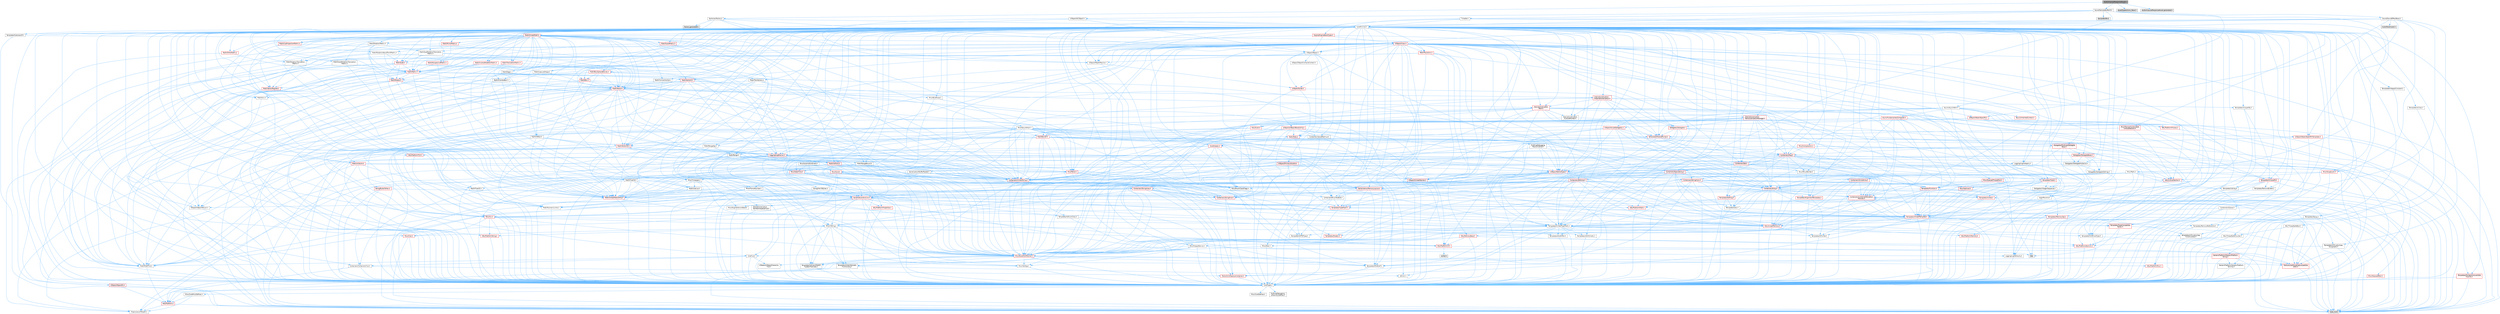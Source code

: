 digraph "AudioImpulseResponseAsset.h"
{
 // INTERACTIVE_SVG=YES
 // LATEX_PDF_SIZE
  bgcolor="transparent";
  edge [fontname=Helvetica,fontsize=10,labelfontname=Helvetica,labelfontsize=10];
  node [fontname=Helvetica,fontsize=10,shape=box,height=0.2,width=0.4];
  Node1 [id="Node000001",label="AudioImpulseResponseAsset.h",height=0.2,width=0.4,color="gray40", fillcolor="grey60", style="filled", fontcolor="black",tooltip=" "];
  Node1 -> Node2 [id="edge1_Node000001_Node000002",color="steelblue1",style="solid",tooltip=" "];
  Node2 [id="Node000002",label="Factories/Factory.h",height=0.2,width=0.4,color="grey40", fillcolor="white", style="filled",URL="$d2/d2f/Factory_8h.html",tooltip=" "];
  Node2 -> Node3 [id="edge2_Node000002_Node000003",color="steelblue1",style="solid",tooltip=" "];
  Node3 [id="Node000003",label="CoreMinimal.h",height=0.2,width=0.4,color="grey40", fillcolor="white", style="filled",URL="$d7/d67/CoreMinimal_8h.html",tooltip=" "];
  Node3 -> Node4 [id="edge3_Node000003_Node000004",color="steelblue1",style="solid",tooltip=" "];
  Node4 [id="Node000004",label="CoreTypes.h",height=0.2,width=0.4,color="grey40", fillcolor="white", style="filled",URL="$dc/dec/CoreTypes_8h.html",tooltip=" "];
  Node4 -> Node5 [id="edge4_Node000004_Node000005",color="steelblue1",style="solid",tooltip=" "];
  Node5 [id="Node000005",label="HAL/Platform.h",height=0.2,width=0.4,color="red", fillcolor="#FFF0F0", style="filled",URL="$d9/dd0/Platform_8h.html",tooltip=" "];
  Node5 -> Node8 [id="edge5_Node000005_Node000008",color="steelblue1",style="solid",tooltip=" "];
  Node8 [id="Node000008",label="type_traits",height=0.2,width=0.4,color="grey60", fillcolor="#E0E0E0", style="filled",tooltip=" "];
  Node5 -> Node9 [id="edge6_Node000005_Node000009",color="steelblue1",style="solid",tooltip=" "];
  Node9 [id="Node000009",label="PreprocessorHelpers.h",height=0.2,width=0.4,color="grey40", fillcolor="white", style="filled",URL="$db/ddb/PreprocessorHelpers_8h.html",tooltip=" "];
  Node4 -> Node15 [id="edge7_Node000004_Node000015",color="steelblue1",style="solid",tooltip=" "];
  Node15 [id="Node000015",label="ProfilingDebugging\l/UMemoryDefines.h",height=0.2,width=0.4,color="grey40", fillcolor="white", style="filled",URL="$d2/da2/UMemoryDefines_8h.html",tooltip=" "];
  Node4 -> Node16 [id="edge8_Node000004_Node000016",color="steelblue1",style="solid",tooltip=" "];
  Node16 [id="Node000016",label="Misc/CoreMiscDefines.h",height=0.2,width=0.4,color="grey40", fillcolor="white", style="filled",URL="$da/d38/CoreMiscDefines_8h.html",tooltip=" "];
  Node16 -> Node5 [id="edge9_Node000016_Node000005",color="steelblue1",style="solid",tooltip=" "];
  Node16 -> Node9 [id="edge10_Node000016_Node000009",color="steelblue1",style="solid",tooltip=" "];
  Node4 -> Node17 [id="edge11_Node000004_Node000017",color="steelblue1",style="solid",tooltip=" "];
  Node17 [id="Node000017",label="Misc/CoreDefines.h",height=0.2,width=0.4,color="grey40", fillcolor="white", style="filled",URL="$d3/dd2/CoreDefines_8h.html",tooltip=" "];
  Node3 -> Node18 [id="edge12_Node000003_Node000018",color="steelblue1",style="solid",tooltip=" "];
  Node18 [id="Node000018",label="CoreFwd.h",height=0.2,width=0.4,color="grey40", fillcolor="white", style="filled",URL="$d1/d1e/CoreFwd_8h.html",tooltip=" "];
  Node18 -> Node4 [id="edge13_Node000018_Node000004",color="steelblue1",style="solid",tooltip=" "];
  Node18 -> Node19 [id="edge14_Node000018_Node000019",color="steelblue1",style="solid",tooltip=" "];
  Node19 [id="Node000019",label="Containers/ContainersFwd.h",height=0.2,width=0.4,color="grey40", fillcolor="white", style="filled",URL="$d4/d0a/ContainersFwd_8h.html",tooltip=" "];
  Node19 -> Node5 [id="edge15_Node000019_Node000005",color="steelblue1",style="solid",tooltip=" "];
  Node19 -> Node4 [id="edge16_Node000019_Node000004",color="steelblue1",style="solid",tooltip=" "];
  Node19 -> Node20 [id="edge17_Node000019_Node000020",color="steelblue1",style="solid",tooltip=" "];
  Node20 [id="Node000020",label="Traits/IsContiguousContainer.h",height=0.2,width=0.4,color="red", fillcolor="#FFF0F0", style="filled",URL="$d5/d3c/IsContiguousContainer_8h.html",tooltip=" "];
  Node20 -> Node4 [id="edge18_Node000020_Node000004",color="steelblue1",style="solid",tooltip=" "];
  Node18 -> Node23 [id="edge19_Node000018_Node000023",color="steelblue1",style="solid",tooltip=" "];
  Node23 [id="Node000023",label="Math/MathFwd.h",height=0.2,width=0.4,color="grey40", fillcolor="white", style="filled",URL="$d2/d10/MathFwd_8h.html",tooltip=" "];
  Node23 -> Node5 [id="edge20_Node000023_Node000005",color="steelblue1",style="solid",tooltip=" "];
  Node18 -> Node24 [id="edge21_Node000018_Node000024",color="steelblue1",style="solid",tooltip=" "];
  Node24 [id="Node000024",label="UObject/UObjectHierarchy\lFwd.h",height=0.2,width=0.4,color="grey40", fillcolor="white", style="filled",URL="$d3/d13/UObjectHierarchyFwd_8h.html",tooltip=" "];
  Node3 -> Node24 [id="edge22_Node000003_Node000024",color="steelblue1",style="solid",tooltip=" "];
  Node3 -> Node19 [id="edge23_Node000003_Node000019",color="steelblue1",style="solid",tooltip=" "];
  Node3 -> Node25 [id="edge24_Node000003_Node000025",color="steelblue1",style="solid",tooltip=" "];
  Node25 [id="Node000025",label="Misc/VarArgs.h",height=0.2,width=0.4,color="grey40", fillcolor="white", style="filled",URL="$d5/d6f/VarArgs_8h.html",tooltip=" "];
  Node25 -> Node4 [id="edge25_Node000025_Node000004",color="steelblue1",style="solid",tooltip=" "];
  Node3 -> Node26 [id="edge26_Node000003_Node000026",color="steelblue1",style="solid",tooltip=" "];
  Node26 [id="Node000026",label="Logging/LogVerbosity.h",height=0.2,width=0.4,color="grey40", fillcolor="white", style="filled",URL="$d2/d8f/LogVerbosity_8h.html",tooltip=" "];
  Node26 -> Node4 [id="edge27_Node000026_Node000004",color="steelblue1",style="solid",tooltip=" "];
  Node3 -> Node27 [id="edge28_Node000003_Node000027",color="steelblue1",style="solid",tooltip=" "];
  Node27 [id="Node000027",label="Misc/OutputDevice.h",height=0.2,width=0.4,color="grey40", fillcolor="white", style="filled",URL="$d7/d32/OutputDevice_8h.html",tooltip=" "];
  Node27 -> Node18 [id="edge29_Node000027_Node000018",color="steelblue1",style="solid",tooltip=" "];
  Node27 -> Node4 [id="edge30_Node000027_Node000004",color="steelblue1",style="solid",tooltip=" "];
  Node27 -> Node26 [id="edge31_Node000027_Node000026",color="steelblue1",style="solid",tooltip=" "];
  Node27 -> Node25 [id="edge32_Node000027_Node000025",color="steelblue1",style="solid",tooltip=" "];
  Node27 -> Node28 [id="edge33_Node000027_Node000028",color="steelblue1",style="solid",tooltip=" "];
  Node28 [id="Node000028",label="Templates/IsArrayOrRefOf\lTypeByPredicate.h",height=0.2,width=0.4,color="grey40", fillcolor="white", style="filled",URL="$d6/da1/IsArrayOrRefOfTypeByPredicate_8h.html",tooltip=" "];
  Node28 -> Node4 [id="edge34_Node000028_Node000004",color="steelblue1",style="solid",tooltip=" "];
  Node27 -> Node29 [id="edge35_Node000027_Node000029",color="steelblue1",style="solid",tooltip=" "];
  Node29 [id="Node000029",label="Templates/IsValidVariadic\lFunctionArg.h",height=0.2,width=0.4,color="grey40", fillcolor="white", style="filled",URL="$d0/dc8/IsValidVariadicFunctionArg_8h.html",tooltip=" "];
  Node29 -> Node4 [id="edge36_Node000029_Node000004",color="steelblue1",style="solid",tooltip=" "];
  Node29 -> Node30 [id="edge37_Node000029_Node000030",color="steelblue1",style="solid",tooltip=" "];
  Node30 [id="Node000030",label="IsEnum.h",height=0.2,width=0.4,color="grey40", fillcolor="white", style="filled",URL="$d4/de5/IsEnum_8h.html",tooltip=" "];
  Node29 -> Node8 [id="edge38_Node000029_Node000008",color="steelblue1",style="solid",tooltip=" "];
  Node27 -> Node31 [id="edge39_Node000027_Node000031",color="steelblue1",style="solid",tooltip=" "];
  Node31 [id="Node000031",label="Traits/IsCharEncodingCompatible\lWith.h",height=0.2,width=0.4,color="red", fillcolor="#FFF0F0", style="filled",URL="$df/dd1/IsCharEncodingCompatibleWith_8h.html",tooltip=" "];
  Node31 -> Node8 [id="edge40_Node000031_Node000008",color="steelblue1",style="solid",tooltip=" "];
  Node3 -> Node33 [id="edge41_Node000003_Node000033",color="steelblue1",style="solid",tooltip=" "];
  Node33 [id="Node000033",label="HAL/PlatformCrt.h",height=0.2,width=0.4,color="red", fillcolor="#FFF0F0", style="filled",URL="$d8/d75/PlatformCrt_8h.html",tooltip=" "];
  Node33 -> Node34 [id="edge42_Node000033_Node000034",color="steelblue1",style="solid",tooltip=" "];
  Node34 [id="Node000034",label="new",height=0.2,width=0.4,color="grey60", fillcolor="#E0E0E0", style="filled",tooltip=" "];
  Node33 -> Node35 [id="edge43_Node000033_Node000035",color="steelblue1",style="solid",tooltip=" "];
  Node35 [id="Node000035",label="wchar.h",height=0.2,width=0.4,color="grey60", fillcolor="#E0E0E0", style="filled",tooltip=" "];
  Node3 -> Node43 [id="edge44_Node000003_Node000043",color="steelblue1",style="solid",tooltip=" "];
  Node43 [id="Node000043",label="HAL/PlatformMisc.h",height=0.2,width=0.4,color="red", fillcolor="#FFF0F0", style="filled",URL="$d0/df5/PlatformMisc_8h.html",tooltip=" "];
  Node43 -> Node4 [id="edge45_Node000043_Node000004",color="steelblue1",style="solid",tooltip=" "];
  Node3 -> Node62 [id="edge46_Node000003_Node000062",color="steelblue1",style="solid",tooltip=" "];
  Node62 [id="Node000062",label="Misc/AssertionMacros.h",height=0.2,width=0.4,color="red", fillcolor="#FFF0F0", style="filled",URL="$d0/dfa/AssertionMacros_8h.html",tooltip=" "];
  Node62 -> Node4 [id="edge47_Node000062_Node000004",color="steelblue1",style="solid",tooltip=" "];
  Node62 -> Node5 [id="edge48_Node000062_Node000005",color="steelblue1",style="solid",tooltip=" "];
  Node62 -> Node43 [id="edge49_Node000062_Node000043",color="steelblue1",style="solid",tooltip=" "];
  Node62 -> Node9 [id="edge50_Node000062_Node000009",color="steelblue1",style="solid",tooltip=" "];
  Node62 -> Node63 [id="edge51_Node000062_Node000063",color="steelblue1",style="solid",tooltip=" "];
  Node63 [id="Node000063",label="Templates/EnableIf.h",height=0.2,width=0.4,color="grey40", fillcolor="white", style="filled",URL="$d7/d60/EnableIf_8h.html",tooltip=" "];
  Node63 -> Node4 [id="edge52_Node000063_Node000004",color="steelblue1",style="solid",tooltip=" "];
  Node62 -> Node28 [id="edge53_Node000062_Node000028",color="steelblue1",style="solid",tooltip=" "];
  Node62 -> Node29 [id="edge54_Node000062_Node000029",color="steelblue1",style="solid",tooltip=" "];
  Node62 -> Node31 [id="edge55_Node000062_Node000031",color="steelblue1",style="solid",tooltip=" "];
  Node62 -> Node25 [id="edge56_Node000062_Node000025",color="steelblue1",style="solid",tooltip=" "];
  Node3 -> Node71 [id="edge57_Node000003_Node000071",color="steelblue1",style="solid",tooltip=" "];
  Node71 [id="Node000071",label="Templates/IsPointer.h",height=0.2,width=0.4,color="grey40", fillcolor="white", style="filled",URL="$d7/d05/IsPointer_8h.html",tooltip=" "];
  Node71 -> Node4 [id="edge58_Node000071_Node000004",color="steelblue1",style="solid",tooltip=" "];
  Node3 -> Node72 [id="edge59_Node000003_Node000072",color="steelblue1",style="solid",tooltip=" "];
  Node72 [id="Node000072",label="HAL/PlatformMemory.h",height=0.2,width=0.4,color="red", fillcolor="#FFF0F0", style="filled",URL="$de/d68/PlatformMemory_8h.html",tooltip=" "];
  Node72 -> Node4 [id="edge60_Node000072_Node000004",color="steelblue1",style="solid",tooltip=" "];
  Node3 -> Node55 [id="edge61_Node000003_Node000055",color="steelblue1",style="solid",tooltip=" "];
  Node55 [id="Node000055",label="HAL/PlatformAtomics.h",height=0.2,width=0.4,color="red", fillcolor="#FFF0F0", style="filled",URL="$d3/d36/PlatformAtomics_8h.html",tooltip=" "];
  Node55 -> Node4 [id="edge62_Node000055_Node000004",color="steelblue1",style="solid",tooltip=" "];
  Node3 -> Node77 [id="edge63_Node000003_Node000077",color="steelblue1",style="solid",tooltip=" "];
  Node77 [id="Node000077",label="Misc/Exec.h",height=0.2,width=0.4,color="grey40", fillcolor="white", style="filled",URL="$de/ddb/Exec_8h.html",tooltip=" "];
  Node77 -> Node4 [id="edge64_Node000077_Node000004",color="steelblue1",style="solid",tooltip=" "];
  Node77 -> Node62 [id="edge65_Node000077_Node000062",color="steelblue1",style="solid",tooltip=" "];
  Node3 -> Node78 [id="edge66_Node000003_Node000078",color="steelblue1",style="solid",tooltip=" "];
  Node78 [id="Node000078",label="HAL/MemoryBase.h",height=0.2,width=0.4,color="red", fillcolor="#FFF0F0", style="filled",URL="$d6/d9f/MemoryBase_8h.html",tooltip=" "];
  Node78 -> Node4 [id="edge67_Node000078_Node000004",color="steelblue1",style="solid",tooltip=" "];
  Node78 -> Node55 [id="edge68_Node000078_Node000055",color="steelblue1",style="solid",tooltip=" "];
  Node78 -> Node33 [id="edge69_Node000078_Node000033",color="steelblue1",style="solid",tooltip=" "];
  Node78 -> Node77 [id="edge70_Node000078_Node000077",color="steelblue1",style="solid",tooltip=" "];
  Node78 -> Node27 [id="edge71_Node000078_Node000027",color="steelblue1",style="solid",tooltip=" "];
  Node3 -> Node88 [id="edge72_Node000003_Node000088",color="steelblue1",style="solid",tooltip=" "];
  Node88 [id="Node000088",label="HAL/UnrealMemory.h",height=0.2,width=0.4,color="red", fillcolor="#FFF0F0", style="filled",URL="$d9/d96/UnrealMemory_8h.html",tooltip=" "];
  Node88 -> Node4 [id="edge73_Node000088_Node000004",color="steelblue1",style="solid",tooltip=" "];
  Node88 -> Node78 [id="edge74_Node000088_Node000078",color="steelblue1",style="solid",tooltip=" "];
  Node88 -> Node72 [id="edge75_Node000088_Node000072",color="steelblue1",style="solid",tooltip=" "];
  Node88 -> Node71 [id="edge76_Node000088_Node000071",color="steelblue1",style="solid",tooltip=" "];
  Node3 -> Node90 [id="edge77_Node000003_Node000090",color="steelblue1",style="solid",tooltip=" "];
  Node90 [id="Node000090",label="Templates/IsArithmetic.h",height=0.2,width=0.4,color="grey40", fillcolor="white", style="filled",URL="$d2/d5d/IsArithmetic_8h.html",tooltip=" "];
  Node90 -> Node4 [id="edge78_Node000090_Node000004",color="steelblue1",style="solid",tooltip=" "];
  Node3 -> Node84 [id="edge79_Node000003_Node000084",color="steelblue1",style="solid",tooltip=" "];
  Node84 [id="Node000084",label="Templates/AndOrNot.h",height=0.2,width=0.4,color="grey40", fillcolor="white", style="filled",URL="$db/d0a/AndOrNot_8h.html",tooltip=" "];
  Node84 -> Node4 [id="edge80_Node000084_Node000004",color="steelblue1",style="solid",tooltip=" "];
  Node3 -> Node91 [id="edge81_Node000003_Node000091",color="steelblue1",style="solid",tooltip=" "];
  Node91 [id="Node000091",label="Templates/IsPODType.h",height=0.2,width=0.4,color="grey40", fillcolor="white", style="filled",URL="$d7/db1/IsPODType_8h.html",tooltip=" "];
  Node91 -> Node4 [id="edge82_Node000091_Node000004",color="steelblue1",style="solid",tooltip=" "];
  Node3 -> Node92 [id="edge83_Node000003_Node000092",color="steelblue1",style="solid",tooltip=" "];
  Node92 [id="Node000092",label="Templates/IsUECoreType.h",height=0.2,width=0.4,color="grey40", fillcolor="white", style="filled",URL="$d1/db8/IsUECoreType_8h.html",tooltip=" "];
  Node92 -> Node4 [id="edge84_Node000092_Node000004",color="steelblue1",style="solid",tooltip=" "];
  Node92 -> Node8 [id="edge85_Node000092_Node000008",color="steelblue1",style="solid",tooltip=" "];
  Node3 -> Node85 [id="edge86_Node000003_Node000085",color="steelblue1",style="solid",tooltip=" "];
  Node85 [id="Node000085",label="Templates/IsTriviallyCopy\lConstructible.h",height=0.2,width=0.4,color="grey40", fillcolor="white", style="filled",URL="$d3/d78/IsTriviallyCopyConstructible_8h.html",tooltip=" "];
  Node85 -> Node4 [id="edge87_Node000085_Node000004",color="steelblue1",style="solid",tooltip=" "];
  Node85 -> Node8 [id="edge88_Node000085_Node000008",color="steelblue1",style="solid",tooltip=" "];
  Node3 -> Node93 [id="edge89_Node000003_Node000093",color="steelblue1",style="solid",tooltip=" "];
  Node93 [id="Node000093",label="Templates/UnrealTypeTraits.h",height=0.2,width=0.4,color="grey40", fillcolor="white", style="filled",URL="$d2/d2d/UnrealTypeTraits_8h.html",tooltip=" "];
  Node93 -> Node4 [id="edge90_Node000093_Node000004",color="steelblue1",style="solid",tooltip=" "];
  Node93 -> Node71 [id="edge91_Node000093_Node000071",color="steelblue1",style="solid",tooltip=" "];
  Node93 -> Node62 [id="edge92_Node000093_Node000062",color="steelblue1",style="solid",tooltip=" "];
  Node93 -> Node84 [id="edge93_Node000093_Node000084",color="steelblue1",style="solid",tooltip=" "];
  Node93 -> Node63 [id="edge94_Node000093_Node000063",color="steelblue1",style="solid",tooltip=" "];
  Node93 -> Node90 [id="edge95_Node000093_Node000090",color="steelblue1",style="solid",tooltip=" "];
  Node93 -> Node30 [id="edge96_Node000093_Node000030",color="steelblue1",style="solid",tooltip=" "];
  Node93 -> Node94 [id="edge97_Node000093_Node000094",color="steelblue1",style="solid",tooltip=" "];
  Node94 [id="Node000094",label="Templates/Models.h",height=0.2,width=0.4,color="red", fillcolor="#FFF0F0", style="filled",URL="$d3/d0c/Models_8h.html",tooltip=" "];
  Node93 -> Node91 [id="edge98_Node000093_Node000091",color="steelblue1",style="solid",tooltip=" "];
  Node93 -> Node92 [id="edge99_Node000093_Node000092",color="steelblue1",style="solid",tooltip=" "];
  Node93 -> Node85 [id="edge100_Node000093_Node000085",color="steelblue1",style="solid",tooltip=" "];
  Node3 -> Node63 [id="edge101_Node000003_Node000063",color="steelblue1",style="solid",tooltip=" "];
  Node3 -> Node95 [id="edge102_Node000003_Node000095",color="steelblue1",style="solid",tooltip=" "];
  Node95 [id="Node000095",label="Templates/RemoveReference.h",height=0.2,width=0.4,color="grey40", fillcolor="white", style="filled",URL="$da/dbe/RemoveReference_8h.html",tooltip=" "];
  Node95 -> Node4 [id="edge103_Node000095_Node000004",color="steelblue1",style="solid",tooltip=" "];
  Node3 -> Node96 [id="edge104_Node000003_Node000096",color="steelblue1",style="solid",tooltip=" "];
  Node96 [id="Node000096",label="Templates/IntegralConstant.h",height=0.2,width=0.4,color="grey40", fillcolor="white", style="filled",URL="$db/d1b/IntegralConstant_8h.html",tooltip=" "];
  Node96 -> Node4 [id="edge105_Node000096_Node000004",color="steelblue1",style="solid",tooltip=" "];
  Node3 -> Node97 [id="edge106_Node000003_Node000097",color="steelblue1",style="solid",tooltip=" "];
  Node97 [id="Node000097",label="Templates/IsClass.h",height=0.2,width=0.4,color="grey40", fillcolor="white", style="filled",URL="$db/dcb/IsClass_8h.html",tooltip=" "];
  Node97 -> Node4 [id="edge107_Node000097_Node000004",color="steelblue1",style="solid",tooltip=" "];
  Node3 -> Node98 [id="edge108_Node000003_Node000098",color="steelblue1",style="solid",tooltip=" "];
  Node98 [id="Node000098",label="Templates/TypeCompatible\lBytes.h",height=0.2,width=0.4,color="red", fillcolor="#FFF0F0", style="filled",URL="$df/d0a/TypeCompatibleBytes_8h.html",tooltip=" "];
  Node98 -> Node4 [id="edge109_Node000098_Node000004",color="steelblue1",style="solid",tooltip=" "];
  Node98 -> Node34 [id="edge110_Node000098_Node000034",color="steelblue1",style="solid",tooltip=" "];
  Node98 -> Node8 [id="edge111_Node000098_Node000008",color="steelblue1",style="solid",tooltip=" "];
  Node3 -> Node20 [id="edge112_Node000003_Node000020",color="steelblue1",style="solid",tooltip=" "];
  Node3 -> Node99 [id="edge113_Node000003_Node000099",color="steelblue1",style="solid",tooltip=" "];
  Node99 [id="Node000099",label="Templates/UnrealTemplate.h",height=0.2,width=0.4,color="red", fillcolor="#FFF0F0", style="filled",URL="$d4/d24/UnrealTemplate_8h.html",tooltip=" "];
  Node99 -> Node4 [id="edge114_Node000099_Node000004",color="steelblue1",style="solid",tooltip=" "];
  Node99 -> Node71 [id="edge115_Node000099_Node000071",color="steelblue1",style="solid",tooltip=" "];
  Node99 -> Node88 [id="edge116_Node000099_Node000088",color="steelblue1",style="solid",tooltip=" "];
  Node99 -> Node93 [id="edge117_Node000099_Node000093",color="steelblue1",style="solid",tooltip=" "];
  Node99 -> Node95 [id="edge118_Node000099_Node000095",color="steelblue1",style="solid",tooltip=" "];
  Node99 -> Node98 [id="edge119_Node000099_Node000098",color="steelblue1",style="solid",tooltip=" "];
  Node99 -> Node20 [id="edge120_Node000099_Node000020",color="steelblue1",style="solid",tooltip=" "];
  Node99 -> Node8 [id="edge121_Node000099_Node000008",color="steelblue1",style="solid",tooltip=" "];
  Node3 -> Node48 [id="edge122_Node000003_Node000048",color="steelblue1",style="solid",tooltip=" "];
  Node48 [id="Node000048",label="Math/NumericLimits.h",height=0.2,width=0.4,color="grey40", fillcolor="white", style="filled",URL="$df/d1b/NumericLimits_8h.html",tooltip=" "];
  Node48 -> Node4 [id="edge123_Node000048_Node000004",color="steelblue1",style="solid",tooltip=" "];
  Node3 -> Node103 [id="edge124_Node000003_Node000103",color="steelblue1",style="solid",tooltip=" "];
  Node103 [id="Node000103",label="HAL/PlatformMath.h",height=0.2,width=0.4,color="red", fillcolor="#FFF0F0", style="filled",URL="$dc/d53/PlatformMath_8h.html",tooltip=" "];
  Node103 -> Node4 [id="edge125_Node000103_Node000004",color="steelblue1",style="solid",tooltip=" "];
  Node3 -> Node86 [id="edge126_Node000003_Node000086",color="steelblue1",style="solid",tooltip=" "];
  Node86 [id="Node000086",label="Templates/IsTriviallyCopy\lAssignable.h",height=0.2,width=0.4,color="grey40", fillcolor="white", style="filled",URL="$d2/df2/IsTriviallyCopyAssignable_8h.html",tooltip=" "];
  Node86 -> Node4 [id="edge127_Node000086_Node000004",color="steelblue1",style="solid",tooltip=" "];
  Node86 -> Node8 [id="edge128_Node000086_Node000008",color="steelblue1",style="solid",tooltip=" "];
  Node3 -> Node111 [id="edge129_Node000003_Node000111",color="steelblue1",style="solid",tooltip=" "];
  Node111 [id="Node000111",label="Templates/MemoryOps.h",height=0.2,width=0.4,color="red", fillcolor="#FFF0F0", style="filled",URL="$db/dea/MemoryOps_8h.html",tooltip=" "];
  Node111 -> Node4 [id="edge130_Node000111_Node000004",color="steelblue1",style="solid",tooltip=" "];
  Node111 -> Node88 [id="edge131_Node000111_Node000088",color="steelblue1",style="solid",tooltip=" "];
  Node111 -> Node86 [id="edge132_Node000111_Node000086",color="steelblue1",style="solid",tooltip=" "];
  Node111 -> Node85 [id="edge133_Node000111_Node000085",color="steelblue1",style="solid",tooltip=" "];
  Node111 -> Node93 [id="edge134_Node000111_Node000093",color="steelblue1",style="solid",tooltip=" "];
  Node111 -> Node34 [id="edge135_Node000111_Node000034",color="steelblue1",style="solid",tooltip=" "];
  Node111 -> Node8 [id="edge136_Node000111_Node000008",color="steelblue1",style="solid",tooltip=" "];
  Node3 -> Node112 [id="edge137_Node000003_Node000112",color="steelblue1",style="solid",tooltip=" "];
  Node112 [id="Node000112",label="Containers/ContainerAllocation\lPolicies.h",height=0.2,width=0.4,color="red", fillcolor="#FFF0F0", style="filled",URL="$d7/dff/ContainerAllocationPolicies_8h.html",tooltip=" "];
  Node112 -> Node4 [id="edge138_Node000112_Node000004",color="steelblue1",style="solid",tooltip=" "];
  Node112 -> Node112 [id="edge139_Node000112_Node000112",color="steelblue1",style="solid",tooltip=" "];
  Node112 -> Node103 [id="edge140_Node000112_Node000103",color="steelblue1",style="solid",tooltip=" "];
  Node112 -> Node88 [id="edge141_Node000112_Node000088",color="steelblue1",style="solid",tooltip=" "];
  Node112 -> Node48 [id="edge142_Node000112_Node000048",color="steelblue1",style="solid",tooltip=" "];
  Node112 -> Node62 [id="edge143_Node000112_Node000062",color="steelblue1",style="solid",tooltip=" "];
  Node112 -> Node111 [id="edge144_Node000112_Node000111",color="steelblue1",style="solid",tooltip=" "];
  Node112 -> Node98 [id="edge145_Node000112_Node000098",color="steelblue1",style="solid",tooltip=" "];
  Node112 -> Node8 [id="edge146_Node000112_Node000008",color="steelblue1",style="solid",tooltip=" "];
  Node3 -> Node115 [id="edge147_Node000003_Node000115",color="steelblue1",style="solid",tooltip=" "];
  Node115 [id="Node000115",label="Templates/IsEnumClass.h",height=0.2,width=0.4,color="grey40", fillcolor="white", style="filled",URL="$d7/d15/IsEnumClass_8h.html",tooltip=" "];
  Node115 -> Node4 [id="edge148_Node000115_Node000004",color="steelblue1",style="solid",tooltip=" "];
  Node115 -> Node84 [id="edge149_Node000115_Node000084",color="steelblue1",style="solid",tooltip=" "];
  Node3 -> Node116 [id="edge150_Node000003_Node000116",color="steelblue1",style="solid",tooltip=" "];
  Node116 [id="Node000116",label="HAL/PlatformProperties.h",height=0.2,width=0.4,color="red", fillcolor="#FFF0F0", style="filled",URL="$d9/db0/PlatformProperties_8h.html",tooltip=" "];
  Node116 -> Node4 [id="edge151_Node000116_Node000004",color="steelblue1",style="solid",tooltip=" "];
  Node3 -> Node119 [id="edge152_Node000003_Node000119",color="steelblue1",style="solid",tooltip=" "];
  Node119 [id="Node000119",label="Misc/EngineVersionBase.h",height=0.2,width=0.4,color="grey40", fillcolor="white", style="filled",URL="$d5/d2b/EngineVersionBase_8h.html",tooltip=" "];
  Node119 -> Node4 [id="edge153_Node000119_Node000004",color="steelblue1",style="solid",tooltip=" "];
  Node3 -> Node120 [id="edge154_Node000003_Node000120",color="steelblue1",style="solid",tooltip=" "];
  Node120 [id="Node000120",label="Internationalization\l/TextNamespaceFwd.h",height=0.2,width=0.4,color="grey40", fillcolor="white", style="filled",URL="$d8/d97/TextNamespaceFwd_8h.html",tooltip=" "];
  Node120 -> Node4 [id="edge155_Node000120_Node000004",color="steelblue1",style="solid",tooltip=" "];
  Node3 -> Node121 [id="edge156_Node000003_Node000121",color="steelblue1",style="solid",tooltip=" "];
  Node121 [id="Node000121",label="Serialization/Archive.h",height=0.2,width=0.4,color="red", fillcolor="#FFF0F0", style="filled",URL="$d7/d3b/Archive_8h.html",tooltip=" "];
  Node121 -> Node18 [id="edge157_Node000121_Node000018",color="steelblue1",style="solid",tooltip=" "];
  Node121 -> Node4 [id="edge158_Node000121_Node000004",color="steelblue1",style="solid",tooltip=" "];
  Node121 -> Node116 [id="edge159_Node000121_Node000116",color="steelblue1",style="solid",tooltip=" "];
  Node121 -> Node120 [id="edge160_Node000121_Node000120",color="steelblue1",style="solid",tooltip=" "];
  Node121 -> Node23 [id="edge161_Node000121_Node000023",color="steelblue1",style="solid",tooltip=" "];
  Node121 -> Node62 [id="edge162_Node000121_Node000062",color="steelblue1",style="solid",tooltip=" "];
  Node121 -> Node119 [id="edge163_Node000121_Node000119",color="steelblue1",style="solid",tooltip=" "];
  Node121 -> Node25 [id="edge164_Node000121_Node000025",color="steelblue1",style="solid",tooltip=" "];
  Node121 -> Node63 [id="edge165_Node000121_Node000063",color="steelblue1",style="solid",tooltip=" "];
  Node121 -> Node28 [id="edge166_Node000121_Node000028",color="steelblue1",style="solid",tooltip=" "];
  Node121 -> Node115 [id="edge167_Node000121_Node000115",color="steelblue1",style="solid",tooltip=" "];
  Node121 -> Node29 [id="edge168_Node000121_Node000029",color="steelblue1",style="solid",tooltip=" "];
  Node121 -> Node99 [id="edge169_Node000121_Node000099",color="steelblue1",style="solid",tooltip=" "];
  Node121 -> Node31 [id="edge170_Node000121_Node000031",color="steelblue1",style="solid",tooltip=" "];
  Node121 -> Node124 [id="edge171_Node000121_Node000124",color="steelblue1",style="solid",tooltip=" "];
  Node124 [id="Node000124",label="UObject/ObjectVersion.h",height=0.2,width=0.4,color="grey40", fillcolor="white", style="filled",URL="$da/d63/ObjectVersion_8h.html",tooltip=" "];
  Node124 -> Node4 [id="edge172_Node000124_Node000004",color="steelblue1",style="solid",tooltip=" "];
  Node3 -> Node125 [id="edge173_Node000003_Node000125",color="steelblue1",style="solid",tooltip=" "];
  Node125 [id="Node000125",label="Templates/Less.h",height=0.2,width=0.4,color="grey40", fillcolor="white", style="filled",URL="$de/dc8/Less_8h.html",tooltip=" "];
  Node125 -> Node4 [id="edge174_Node000125_Node000004",color="steelblue1",style="solid",tooltip=" "];
  Node125 -> Node99 [id="edge175_Node000125_Node000099",color="steelblue1",style="solid",tooltip=" "];
  Node3 -> Node126 [id="edge176_Node000003_Node000126",color="steelblue1",style="solid",tooltip=" "];
  Node126 [id="Node000126",label="Templates/Sorting.h",height=0.2,width=0.4,color="red", fillcolor="#FFF0F0", style="filled",URL="$d3/d9e/Sorting_8h.html",tooltip=" "];
  Node126 -> Node4 [id="edge177_Node000126_Node000004",color="steelblue1",style="solid",tooltip=" "];
  Node126 -> Node103 [id="edge178_Node000126_Node000103",color="steelblue1",style="solid",tooltip=" "];
  Node126 -> Node125 [id="edge179_Node000126_Node000125",color="steelblue1",style="solid",tooltip=" "];
  Node3 -> Node137 [id="edge180_Node000003_Node000137",color="steelblue1",style="solid",tooltip=" "];
  Node137 [id="Node000137",label="Misc/Char.h",height=0.2,width=0.4,color="red", fillcolor="#FFF0F0", style="filled",URL="$d0/d58/Char_8h.html",tooltip=" "];
  Node137 -> Node4 [id="edge181_Node000137_Node000004",color="steelblue1",style="solid",tooltip=" "];
  Node137 -> Node8 [id="edge182_Node000137_Node000008",color="steelblue1",style="solid",tooltip=" "];
  Node3 -> Node140 [id="edge183_Node000003_Node000140",color="steelblue1",style="solid",tooltip=" "];
  Node140 [id="Node000140",label="GenericPlatform/GenericPlatform\lStricmp.h",height=0.2,width=0.4,color="grey40", fillcolor="white", style="filled",URL="$d2/d86/GenericPlatformStricmp_8h.html",tooltip=" "];
  Node140 -> Node4 [id="edge184_Node000140_Node000004",color="steelblue1",style="solid",tooltip=" "];
  Node3 -> Node141 [id="edge185_Node000003_Node000141",color="steelblue1",style="solid",tooltip=" "];
  Node141 [id="Node000141",label="GenericPlatform/GenericPlatform\lString.h",height=0.2,width=0.4,color="red", fillcolor="#FFF0F0", style="filled",URL="$dd/d20/GenericPlatformString_8h.html",tooltip=" "];
  Node141 -> Node4 [id="edge186_Node000141_Node000004",color="steelblue1",style="solid",tooltip=" "];
  Node141 -> Node140 [id="edge187_Node000141_Node000140",color="steelblue1",style="solid",tooltip=" "];
  Node141 -> Node63 [id="edge188_Node000141_Node000063",color="steelblue1",style="solid",tooltip=" "];
  Node141 -> Node31 [id="edge189_Node000141_Node000031",color="steelblue1",style="solid",tooltip=" "];
  Node141 -> Node8 [id="edge190_Node000141_Node000008",color="steelblue1",style="solid",tooltip=" "];
  Node3 -> Node74 [id="edge191_Node000003_Node000074",color="steelblue1",style="solid",tooltip=" "];
  Node74 [id="Node000074",label="HAL/PlatformString.h",height=0.2,width=0.4,color="red", fillcolor="#FFF0F0", style="filled",URL="$db/db5/PlatformString_8h.html",tooltip=" "];
  Node74 -> Node4 [id="edge192_Node000074_Node000004",color="steelblue1",style="solid",tooltip=" "];
  Node3 -> Node144 [id="edge193_Node000003_Node000144",color="steelblue1",style="solid",tooltip=" "];
  Node144 [id="Node000144",label="Misc/CString.h",height=0.2,width=0.4,color="grey40", fillcolor="white", style="filled",URL="$d2/d49/CString_8h.html",tooltip=" "];
  Node144 -> Node4 [id="edge194_Node000144_Node000004",color="steelblue1",style="solid",tooltip=" "];
  Node144 -> Node33 [id="edge195_Node000144_Node000033",color="steelblue1",style="solid",tooltip=" "];
  Node144 -> Node74 [id="edge196_Node000144_Node000074",color="steelblue1",style="solid",tooltip=" "];
  Node144 -> Node62 [id="edge197_Node000144_Node000062",color="steelblue1",style="solid",tooltip=" "];
  Node144 -> Node137 [id="edge198_Node000144_Node000137",color="steelblue1",style="solid",tooltip=" "];
  Node144 -> Node25 [id="edge199_Node000144_Node000025",color="steelblue1",style="solid",tooltip=" "];
  Node144 -> Node28 [id="edge200_Node000144_Node000028",color="steelblue1",style="solid",tooltip=" "];
  Node144 -> Node29 [id="edge201_Node000144_Node000029",color="steelblue1",style="solid",tooltip=" "];
  Node144 -> Node31 [id="edge202_Node000144_Node000031",color="steelblue1",style="solid",tooltip=" "];
  Node3 -> Node145 [id="edge203_Node000003_Node000145",color="steelblue1",style="solid",tooltip=" "];
  Node145 [id="Node000145",label="Misc/Crc.h",height=0.2,width=0.4,color="red", fillcolor="#FFF0F0", style="filled",URL="$d4/dd2/Crc_8h.html",tooltip=" "];
  Node145 -> Node4 [id="edge204_Node000145_Node000004",color="steelblue1",style="solid",tooltip=" "];
  Node145 -> Node74 [id="edge205_Node000145_Node000074",color="steelblue1",style="solid",tooltip=" "];
  Node145 -> Node62 [id="edge206_Node000145_Node000062",color="steelblue1",style="solid",tooltip=" "];
  Node145 -> Node144 [id="edge207_Node000145_Node000144",color="steelblue1",style="solid",tooltip=" "];
  Node145 -> Node137 [id="edge208_Node000145_Node000137",color="steelblue1",style="solid",tooltip=" "];
  Node145 -> Node93 [id="edge209_Node000145_Node000093",color="steelblue1",style="solid",tooltip=" "];
  Node3 -> Node136 [id="edge210_Node000003_Node000136",color="steelblue1",style="solid",tooltip=" "];
  Node136 [id="Node000136",label="Math/UnrealMathUtility.h",height=0.2,width=0.4,color="red", fillcolor="#FFF0F0", style="filled",URL="$db/db8/UnrealMathUtility_8h.html",tooltip=" "];
  Node136 -> Node4 [id="edge211_Node000136_Node000004",color="steelblue1",style="solid",tooltip=" "];
  Node136 -> Node62 [id="edge212_Node000136_Node000062",color="steelblue1",style="solid",tooltip=" "];
  Node136 -> Node103 [id="edge213_Node000136_Node000103",color="steelblue1",style="solid",tooltip=" "];
  Node136 -> Node23 [id="edge214_Node000136_Node000023",color="steelblue1",style="solid",tooltip=" "];
  Node3 -> Node146 [id="edge215_Node000003_Node000146",color="steelblue1",style="solid",tooltip=" "];
  Node146 [id="Node000146",label="Containers/UnrealString.h",height=0.2,width=0.4,color="red", fillcolor="#FFF0F0", style="filled",URL="$d5/dba/UnrealString_8h.html",tooltip=" "];
  Node3 -> Node150 [id="edge216_Node000003_Node000150",color="steelblue1",style="solid",tooltip=" "];
  Node150 [id="Node000150",label="Containers/Array.h",height=0.2,width=0.4,color="red", fillcolor="#FFF0F0", style="filled",URL="$df/dd0/Array_8h.html",tooltip=" "];
  Node150 -> Node4 [id="edge217_Node000150_Node000004",color="steelblue1",style="solid",tooltip=" "];
  Node150 -> Node62 [id="edge218_Node000150_Node000062",color="steelblue1",style="solid",tooltip=" "];
  Node150 -> Node88 [id="edge219_Node000150_Node000088",color="steelblue1",style="solid",tooltip=" "];
  Node150 -> Node93 [id="edge220_Node000150_Node000093",color="steelblue1",style="solid",tooltip=" "];
  Node150 -> Node99 [id="edge221_Node000150_Node000099",color="steelblue1",style="solid",tooltip=" "];
  Node150 -> Node112 [id="edge222_Node000150_Node000112",color="steelblue1",style="solid",tooltip=" "];
  Node150 -> Node121 [id="edge223_Node000150_Node000121",color="steelblue1",style="solid",tooltip=" "];
  Node150 -> Node129 [id="edge224_Node000150_Node000129",color="steelblue1",style="solid",tooltip=" "];
  Node129 [id="Node000129",label="Templates/Invoke.h",height=0.2,width=0.4,color="red", fillcolor="#FFF0F0", style="filled",URL="$d7/deb/Invoke_8h.html",tooltip=" "];
  Node129 -> Node4 [id="edge225_Node000129_Node000004",color="steelblue1",style="solid",tooltip=" "];
  Node129 -> Node99 [id="edge226_Node000129_Node000099",color="steelblue1",style="solid",tooltip=" "];
  Node129 -> Node8 [id="edge227_Node000129_Node000008",color="steelblue1",style="solid",tooltip=" "];
  Node150 -> Node125 [id="edge228_Node000150_Node000125",color="steelblue1",style="solid",tooltip=" "];
  Node150 -> Node126 [id="edge229_Node000150_Node000126",color="steelblue1",style="solid",tooltip=" "];
  Node150 -> Node173 [id="edge230_Node000150_Node000173",color="steelblue1",style="solid",tooltip=" "];
  Node173 [id="Node000173",label="Templates/AlignmentTemplates.h",height=0.2,width=0.4,color="red", fillcolor="#FFF0F0", style="filled",URL="$dd/d32/AlignmentTemplates_8h.html",tooltip=" "];
  Node173 -> Node4 [id="edge231_Node000173_Node000004",color="steelblue1",style="solid",tooltip=" "];
  Node173 -> Node71 [id="edge232_Node000173_Node000071",color="steelblue1",style="solid",tooltip=" "];
  Node150 -> Node8 [id="edge233_Node000150_Node000008",color="steelblue1",style="solid",tooltip=" "];
  Node3 -> Node174 [id="edge234_Node000003_Node000174",color="steelblue1",style="solid",tooltip=" "];
  Node174 [id="Node000174",label="Misc/FrameNumber.h",height=0.2,width=0.4,color="grey40", fillcolor="white", style="filled",URL="$dd/dbd/FrameNumber_8h.html",tooltip=" "];
  Node174 -> Node4 [id="edge235_Node000174_Node000004",color="steelblue1",style="solid",tooltip=" "];
  Node174 -> Node48 [id="edge236_Node000174_Node000048",color="steelblue1",style="solid",tooltip=" "];
  Node174 -> Node136 [id="edge237_Node000174_Node000136",color="steelblue1",style="solid",tooltip=" "];
  Node174 -> Node63 [id="edge238_Node000174_Node000063",color="steelblue1",style="solid",tooltip=" "];
  Node174 -> Node93 [id="edge239_Node000174_Node000093",color="steelblue1",style="solid",tooltip=" "];
  Node3 -> Node175 [id="edge240_Node000003_Node000175",color="steelblue1",style="solid",tooltip=" "];
  Node175 [id="Node000175",label="Misc/Timespan.h",height=0.2,width=0.4,color="grey40", fillcolor="white", style="filled",URL="$da/dd9/Timespan_8h.html",tooltip=" "];
  Node175 -> Node4 [id="edge241_Node000175_Node000004",color="steelblue1",style="solid",tooltip=" "];
  Node175 -> Node176 [id="edge242_Node000175_Node000176",color="steelblue1",style="solid",tooltip=" "];
  Node176 [id="Node000176",label="Math/Interval.h",height=0.2,width=0.4,color="grey40", fillcolor="white", style="filled",URL="$d1/d55/Interval_8h.html",tooltip=" "];
  Node176 -> Node4 [id="edge243_Node000176_Node000004",color="steelblue1",style="solid",tooltip=" "];
  Node176 -> Node90 [id="edge244_Node000176_Node000090",color="steelblue1",style="solid",tooltip=" "];
  Node176 -> Node93 [id="edge245_Node000176_Node000093",color="steelblue1",style="solid",tooltip=" "];
  Node176 -> Node48 [id="edge246_Node000176_Node000048",color="steelblue1",style="solid",tooltip=" "];
  Node176 -> Node136 [id="edge247_Node000176_Node000136",color="steelblue1",style="solid",tooltip=" "];
  Node175 -> Node136 [id="edge248_Node000175_Node000136",color="steelblue1",style="solid",tooltip=" "];
  Node175 -> Node62 [id="edge249_Node000175_Node000062",color="steelblue1",style="solid",tooltip=" "];
  Node3 -> Node177 [id="edge250_Node000003_Node000177",color="steelblue1",style="solid",tooltip=" "];
  Node177 [id="Node000177",label="Containers/StringConv.h",height=0.2,width=0.4,color="red", fillcolor="#FFF0F0", style="filled",URL="$d3/ddf/StringConv_8h.html",tooltip=" "];
  Node177 -> Node4 [id="edge251_Node000177_Node000004",color="steelblue1",style="solid",tooltip=" "];
  Node177 -> Node62 [id="edge252_Node000177_Node000062",color="steelblue1",style="solid",tooltip=" "];
  Node177 -> Node112 [id="edge253_Node000177_Node000112",color="steelblue1",style="solid",tooltip=" "];
  Node177 -> Node150 [id="edge254_Node000177_Node000150",color="steelblue1",style="solid",tooltip=" "];
  Node177 -> Node144 [id="edge255_Node000177_Node000144",color="steelblue1",style="solid",tooltip=" "];
  Node177 -> Node178 [id="edge256_Node000177_Node000178",color="steelblue1",style="solid",tooltip=" "];
  Node178 [id="Node000178",label="Templates/IsArray.h",height=0.2,width=0.4,color="grey40", fillcolor="white", style="filled",URL="$d8/d8d/IsArray_8h.html",tooltip=" "];
  Node178 -> Node4 [id="edge257_Node000178_Node000004",color="steelblue1",style="solid",tooltip=" "];
  Node177 -> Node99 [id="edge258_Node000177_Node000099",color="steelblue1",style="solid",tooltip=" "];
  Node177 -> Node93 [id="edge259_Node000177_Node000093",color="steelblue1",style="solid",tooltip=" "];
  Node177 -> Node31 [id="edge260_Node000177_Node000031",color="steelblue1",style="solid",tooltip=" "];
  Node177 -> Node20 [id="edge261_Node000177_Node000020",color="steelblue1",style="solid",tooltip=" "];
  Node177 -> Node8 [id="edge262_Node000177_Node000008",color="steelblue1",style="solid",tooltip=" "];
  Node3 -> Node179 [id="edge263_Node000003_Node000179",color="steelblue1",style="solid",tooltip=" "];
  Node179 [id="Node000179",label="UObject/UnrealNames.h",height=0.2,width=0.4,color="red", fillcolor="#FFF0F0", style="filled",URL="$d8/db1/UnrealNames_8h.html",tooltip=" "];
  Node179 -> Node4 [id="edge264_Node000179_Node000004",color="steelblue1",style="solid",tooltip=" "];
  Node3 -> Node181 [id="edge265_Node000003_Node000181",color="steelblue1",style="solid",tooltip=" "];
  Node181 [id="Node000181",label="UObject/NameTypes.h",height=0.2,width=0.4,color="red", fillcolor="#FFF0F0", style="filled",URL="$d6/d35/NameTypes_8h.html",tooltip=" "];
  Node181 -> Node4 [id="edge266_Node000181_Node000004",color="steelblue1",style="solid",tooltip=" "];
  Node181 -> Node62 [id="edge267_Node000181_Node000062",color="steelblue1",style="solid",tooltip=" "];
  Node181 -> Node88 [id="edge268_Node000181_Node000088",color="steelblue1",style="solid",tooltip=" "];
  Node181 -> Node93 [id="edge269_Node000181_Node000093",color="steelblue1",style="solid",tooltip=" "];
  Node181 -> Node99 [id="edge270_Node000181_Node000099",color="steelblue1",style="solid",tooltip=" "];
  Node181 -> Node146 [id="edge271_Node000181_Node000146",color="steelblue1",style="solid",tooltip=" "];
  Node181 -> Node182 [id="edge272_Node000181_Node000182",color="steelblue1",style="solid",tooltip=" "];
  Node182 [id="Node000182",label="HAL/CriticalSection.h",height=0.2,width=0.4,color="red", fillcolor="#FFF0F0", style="filled",URL="$d6/d90/CriticalSection_8h.html",tooltip=" "];
  Node181 -> Node177 [id="edge273_Node000181_Node000177",color="steelblue1",style="solid",tooltip=" "];
  Node181 -> Node45 [id="edge274_Node000181_Node000045",color="steelblue1",style="solid",tooltip=" "];
  Node45 [id="Node000045",label="Containers/StringFwd.h",height=0.2,width=0.4,color="red", fillcolor="#FFF0F0", style="filled",URL="$df/d37/StringFwd_8h.html",tooltip=" "];
  Node45 -> Node4 [id="edge275_Node000045_Node000004",color="steelblue1",style="solid",tooltip=" "];
  Node45 -> Node20 [id="edge276_Node000045_Node000020",color="steelblue1",style="solid",tooltip=" "];
  Node181 -> Node179 [id="edge277_Node000181_Node000179",color="steelblue1",style="solid",tooltip=" "];
  Node181 -> Node158 [id="edge278_Node000181_Node000158",color="steelblue1",style="solid",tooltip=" "];
  Node158 [id="Node000158",label="Serialization/MemoryLayout.h",height=0.2,width=0.4,color="red", fillcolor="#FFF0F0", style="filled",URL="$d7/d66/MemoryLayout_8h.html",tooltip=" "];
  Node158 -> Node161 [id="edge279_Node000158_Node000161",color="steelblue1",style="solid",tooltip=" "];
  Node161 [id="Node000161",label="Containers/EnumAsByte.h",height=0.2,width=0.4,color="grey40", fillcolor="white", style="filled",URL="$d6/d9a/EnumAsByte_8h.html",tooltip=" "];
  Node161 -> Node4 [id="edge280_Node000161_Node000004",color="steelblue1",style="solid",tooltip=" "];
  Node161 -> Node91 [id="edge281_Node000161_Node000091",color="steelblue1",style="solid",tooltip=" "];
  Node161 -> Node162 [id="edge282_Node000161_Node000162",color="steelblue1",style="solid",tooltip=" "];
  Node162 [id="Node000162",label="Templates/TypeHash.h",height=0.2,width=0.4,color="red", fillcolor="#FFF0F0", style="filled",URL="$d1/d62/TypeHash_8h.html",tooltip=" "];
  Node162 -> Node4 [id="edge283_Node000162_Node000004",color="steelblue1",style="solid",tooltip=" "];
  Node162 -> Node145 [id="edge284_Node000162_Node000145",color="steelblue1",style="solid",tooltip=" "];
  Node162 -> Node8 [id="edge285_Node000162_Node000008",color="steelblue1",style="solid",tooltip=" "];
  Node158 -> Node45 [id="edge286_Node000158_Node000045",color="steelblue1",style="solid",tooltip=" "];
  Node158 -> Node88 [id="edge287_Node000158_Node000088",color="steelblue1",style="solid",tooltip=" "];
  Node158 -> Node63 [id="edge288_Node000158_Node000063",color="steelblue1",style="solid",tooltip=" "];
  Node158 -> Node94 [id="edge289_Node000158_Node000094",color="steelblue1",style="solid",tooltip=" "];
  Node158 -> Node99 [id="edge290_Node000158_Node000099",color="steelblue1",style="solid",tooltip=" "];
  Node3 -> Node189 [id="edge291_Node000003_Node000189",color="steelblue1",style="solid",tooltip=" "];
  Node189 [id="Node000189",label="Misc/Parse.h",height=0.2,width=0.4,color="red", fillcolor="#FFF0F0", style="filled",URL="$dc/d71/Parse_8h.html",tooltip=" "];
  Node189 -> Node45 [id="edge292_Node000189_Node000045",color="steelblue1",style="solid",tooltip=" "];
  Node189 -> Node146 [id="edge293_Node000189_Node000146",color="steelblue1",style="solid",tooltip=" "];
  Node189 -> Node4 [id="edge294_Node000189_Node000004",color="steelblue1",style="solid",tooltip=" "];
  Node189 -> Node33 [id="edge295_Node000189_Node000033",color="steelblue1",style="solid",tooltip=" "];
  Node189 -> Node50 [id="edge296_Node000189_Node000050",color="steelblue1",style="solid",tooltip=" "];
  Node50 [id="Node000050",label="Misc/EnumClassFlags.h",height=0.2,width=0.4,color="grey40", fillcolor="white", style="filled",URL="$d8/de7/EnumClassFlags_8h.html",tooltip=" "];
  Node189 -> Node190 [id="edge297_Node000189_Node000190",color="steelblue1",style="solid",tooltip=" "];
  Node190 [id="Node000190",label="Templates/Function.h",height=0.2,width=0.4,color="red", fillcolor="#FFF0F0", style="filled",URL="$df/df5/Function_8h.html",tooltip=" "];
  Node190 -> Node4 [id="edge298_Node000190_Node000004",color="steelblue1",style="solid",tooltip=" "];
  Node190 -> Node62 [id="edge299_Node000190_Node000062",color="steelblue1",style="solid",tooltip=" "];
  Node190 -> Node88 [id="edge300_Node000190_Node000088",color="steelblue1",style="solid",tooltip=" "];
  Node190 -> Node93 [id="edge301_Node000190_Node000093",color="steelblue1",style="solid",tooltip=" "];
  Node190 -> Node129 [id="edge302_Node000190_Node000129",color="steelblue1",style="solid",tooltip=" "];
  Node190 -> Node99 [id="edge303_Node000190_Node000099",color="steelblue1",style="solid",tooltip=" "];
  Node190 -> Node136 [id="edge304_Node000190_Node000136",color="steelblue1",style="solid",tooltip=" "];
  Node190 -> Node34 [id="edge305_Node000190_Node000034",color="steelblue1",style="solid",tooltip=" "];
  Node190 -> Node8 [id="edge306_Node000190_Node000008",color="steelblue1",style="solid",tooltip=" "];
  Node3 -> Node173 [id="edge307_Node000003_Node000173",color="steelblue1",style="solid",tooltip=" "];
  Node3 -> Node192 [id="edge308_Node000003_Node000192",color="steelblue1",style="solid",tooltip=" "];
  Node192 [id="Node000192",label="Misc/StructBuilder.h",height=0.2,width=0.4,color="grey40", fillcolor="white", style="filled",URL="$d9/db3/StructBuilder_8h.html",tooltip=" "];
  Node192 -> Node4 [id="edge309_Node000192_Node000004",color="steelblue1",style="solid",tooltip=" "];
  Node192 -> Node136 [id="edge310_Node000192_Node000136",color="steelblue1",style="solid",tooltip=" "];
  Node192 -> Node173 [id="edge311_Node000192_Node000173",color="steelblue1",style="solid",tooltip=" "];
  Node3 -> Node105 [id="edge312_Node000003_Node000105",color="steelblue1",style="solid",tooltip=" "];
  Node105 [id="Node000105",label="Templates/Decay.h",height=0.2,width=0.4,color="grey40", fillcolor="white", style="filled",URL="$dd/d0f/Decay_8h.html",tooltip=" "];
  Node105 -> Node4 [id="edge313_Node000105_Node000004",color="steelblue1",style="solid",tooltip=" "];
  Node105 -> Node95 [id="edge314_Node000105_Node000095",color="steelblue1",style="solid",tooltip=" "];
  Node105 -> Node8 [id="edge315_Node000105_Node000008",color="steelblue1",style="solid",tooltip=" "];
  Node3 -> Node193 [id="edge316_Node000003_Node000193",color="steelblue1",style="solid",tooltip=" "];
  Node193 [id="Node000193",label="Templates/PointerIsConvertible\lFromTo.h",height=0.2,width=0.4,color="red", fillcolor="#FFF0F0", style="filled",URL="$d6/d65/PointerIsConvertibleFromTo_8h.html",tooltip=" "];
  Node193 -> Node4 [id="edge317_Node000193_Node000004",color="steelblue1",style="solid",tooltip=" "];
  Node193 -> Node8 [id="edge318_Node000193_Node000008",color="steelblue1",style="solid",tooltip=" "];
  Node3 -> Node129 [id="edge319_Node000003_Node000129",color="steelblue1",style="solid",tooltip=" "];
  Node3 -> Node190 [id="edge320_Node000003_Node000190",color="steelblue1",style="solid",tooltip=" "];
  Node3 -> Node162 [id="edge321_Node000003_Node000162",color="steelblue1",style="solid",tooltip=" "];
  Node3 -> Node194 [id="edge322_Node000003_Node000194",color="steelblue1",style="solid",tooltip=" "];
  Node194 [id="Node000194",label="Containers/ScriptArray.h",height=0.2,width=0.4,color="red", fillcolor="#FFF0F0", style="filled",URL="$dc/daf/ScriptArray_8h.html",tooltip=" "];
  Node194 -> Node4 [id="edge323_Node000194_Node000004",color="steelblue1",style="solid",tooltip=" "];
  Node194 -> Node62 [id="edge324_Node000194_Node000062",color="steelblue1",style="solid",tooltip=" "];
  Node194 -> Node88 [id="edge325_Node000194_Node000088",color="steelblue1",style="solid",tooltip=" "];
  Node194 -> Node112 [id="edge326_Node000194_Node000112",color="steelblue1",style="solid",tooltip=" "];
  Node194 -> Node150 [id="edge327_Node000194_Node000150",color="steelblue1",style="solid",tooltip=" "];
  Node3 -> Node195 [id="edge328_Node000003_Node000195",color="steelblue1",style="solid",tooltip=" "];
  Node195 [id="Node000195",label="Containers/BitArray.h",height=0.2,width=0.4,color="red", fillcolor="#FFF0F0", style="filled",URL="$d1/de4/BitArray_8h.html",tooltip=" "];
  Node195 -> Node112 [id="edge329_Node000195_Node000112",color="steelblue1",style="solid",tooltip=" "];
  Node195 -> Node4 [id="edge330_Node000195_Node000004",color="steelblue1",style="solid",tooltip=" "];
  Node195 -> Node55 [id="edge331_Node000195_Node000055",color="steelblue1",style="solid",tooltip=" "];
  Node195 -> Node88 [id="edge332_Node000195_Node000088",color="steelblue1",style="solid",tooltip=" "];
  Node195 -> Node136 [id="edge333_Node000195_Node000136",color="steelblue1",style="solid",tooltip=" "];
  Node195 -> Node62 [id="edge334_Node000195_Node000062",color="steelblue1",style="solid",tooltip=" "];
  Node195 -> Node50 [id="edge335_Node000195_Node000050",color="steelblue1",style="solid",tooltip=" "];
  Node195 -> Node121 [id="edge336_Node000195_Node000121",color="steelblue1",style="solid",tooltip=" "];
  Node195 -> Node158 [id="edge337_Node000195_Node000158",color="steelblue1",style="solid",tooltip=" "];
  Node195 -> Node63 [id="edge338_Node000195_Node000063",color="steelblue1",style="solid",tooltip=" "];
  Node195 -> Node129 [id="edge339_Node000195_Node000129",color="steelblue1",style="solid",tooltip=" "];
  Node195 -> Node99 [id="edge340_Node000195_Node000099",color="steelblue1",style="solid",tooltip=" "];
  Node195 -> Node93 [id="edge341_Node000195_Node000093",color="steelblue1",style="solid",tooltip=" "];
  Node3 -> Node196 [id="edge342_Node000003_Node000196",color="steelblue1",style="solid",tooltip=" "];
  Node196 [id="Node000196",label="Containers/SparseArray.h",height=0.2,width=0.4,color="red", fillcolor="#FFF0F0", style="filled",URL="$d5/dbf/SparseArray_8h.html",tooltip=" "];
  Node196 -> Node4 [id="edge343_Node000196_Node000004",color="steelblue1",style="solid",tooltip=" "];
  Node196 -> Node62 [id="edge344_Node000196_Node000062",color="steelblue1",style="solid",tooltip=" "];
  Node196 -> Node88 [id="edge345_Node000196_Node000088",color="steelblue1",style="solid",tooltip=" "];
  Node196 -> Node93 [id="edge346_Node000196_Node000093",color="steelblue1",style="solid",tooltip=" "];
  Node196 -> Node99 [id="edge347_Node000196_Node000099",color="steelblue1",style="solid",tooltip=" "];
  Node196 -> Node112 [id="edge348_Node000196_Node000112",color="steelblue1",style="solid",tooltip=" "];
  Node196 -> Node125 [id="edge349_Node000196_Node000125",color="steelblue1",style="solid",tooltip=" "];
  Node196 -> Node150 [id="edge350_Node000196_Node000150",color="steelblue1",style="solid",tooltip=" "];
  Node196 -> Node136 [id="edge351_Node000196_Node000136",color="steelblue1",style="solid",tooltip=" "];
  Node196 -> Node194 [id="edge352_Node000196_Node000194",color="steelblue1",style="solid",tooltip=" "];
  Node196 -> Node195 [id="edge353_Node000196_Node000195",color="steelblue1",style="solid",tooltip=" "];
  Node196 -> Node146 [id="edge354_Node000196_Node000146",color="steelblue1",style="solid",tooltip=" "];
  Node3 -> Node212 [id="edge355_Node000003_Node000212",color="steelblue1",style="solid",tooltip=" "];
  Node212 [id="Node000212",label="Containers/Set.h",height=0.2,width=0.4,color="red", fillcolor="#FFF0F0", style="filled",URL="$d4/d45/Set_8h.html",tooltip=" "];
  Node212 -> Node112 [id="edge356_Node000212_Node000112",color="steelblue1",style="solid",tooltip=" "];
  Node212 -> Node196 [id="edge357_Node000212_Node000196",color="steelblue1",style="solid",tooltip=" "];
  Node212 -> Node19 [id="edge358_Node000212_Node000019",color="steelblue1",style="solid",tooltip=" "];
  Node212 -> Node136 [id="edge359_Node000212_Node000136",color="steelblue1",style="solid",tooltip=" "];
  Node212 -> Node62 [id="edge360_Node000212_Node000062",color="steelblue1",style="solid",tooltip=" "];
  Node212 -> Node192 [id="edge361_Node000212_Node000192",color="steelblue1",style="solid",tooltip=" "];
  Node212 -> Node190 [id="edge362_Node000212_Node000190",color="steelblue1",style="solid",tooltip=" "];
  Node212 -> Node126 [id="edge363_Node000212_Node000126",color="steelblue1",style="solid",tooltip=" "];
  Node212 -> Node162 [id="edge364_Node000212_Node000162",color="steelblue1",style="solid",tooltip=" "];
  Node212 -> Node99 [id="edge365_Node000212_Node000099",color="steelblue1",style="solid",tooltip=" "];
  Node212 -> Node8 [id="edge366_Node000212_Node000008",color="steelblue1",style="solid",tooltip=" "];
  Node3 -> Node215 [id="edge367_Node000003_Node000215",color="steelblue1",style="solid",tooltip=" "];
  Node215 [id="Node000215",label="Algo/Reverse.h",height=0.2,width=0.4,color="grey40", fillcolor="white", style="filled",URL="$d5/d93/Reverse_8h.html",tooltip=" "];
  Node215 -> Node4 [id="edge368_Node000215_Node000004",color="steelblue1",style="solid",tooltip=" "];
  Node215 -> Node99 [id="edge369_Node000215_Node000099",color="steelblue1",style="solid",tooltip=" "];
  Node3 -> Node216 [id="edge370_Node000003_Node000216",color="steelblue1",style="solid",tooltip=" "];
  Node216 [id="Node000216",label="Containers/Map.h",height=0.2,width=0.4,color="red", fillcolor="#FFF0F0", style="filled",URL="$df/d79/Map_8h.html",tooltip=" "];
  Node216 -> Node4 [id="edge371_Node000216_Node000004",color="steelblue1",style="solid",tooltip=" "];
  Node216 -> Node215 [id="edge372_Node000216_Node000215",color="steelblue1",style="solid",tooltip=" "];
  Node216 -> Node212 [id="edge373_Node000216_Node000212",color="steelblue1",style="solid",tooltip=" "];
  Node216 -> Node146 [id="edge374_Node000216_Node000146",color="steelblue1",style="solid",tooltip=" "];
  Node216 -> Node62 [id="edge375_Node000216_Node000062",color="steelblue1",style="solid",tooltip=" "];
  Node216 -> Node192 [id="edge376_Node000216_Node000192",color="steelblue1",style="solid",tooltip=" "];
  Node216 -> Node190 [id="edge377_Node000216_Node000190",color="steelblue1",style="solid",tooltip=" "];
  Node216 -> Node126 [id="edge378_Node000216_Node000126",color="steelblue1",style="solid",tooltip=" "];
  Node216 -> Node217 [id="edge379_Node000216_Node000217",color="steelblue1",style="solid",tooltip=" "];
  Node217 [id="Node000217",label="Templates/Tuple.h",height=0.2,width=0.4,color="red", fillcolor="#FFF0F0", style="filled",URL="$d2/d4f/Tuple_8h.html",tooltip=" "];
  Node217 -> Node4 [id="edge380_Node000217_Node000004",color="steelblue1",style="solid",tooltip=" "];
  Node217 -> Node99 [id="edge381_Node000217_Node000099",color="steelblue1",style="solid",tooltip=" "];
  Node217 -> Node218 [id="edge382_Node000217_Node000218",color="steelblue1",style="solid",tooltip=" "];
  Node218 [id="Node000218",label="Delegates/IntegerSequence.h",height=0.2,width=0.4,color="grey40", fillcolor="white", style="filled",URL="$d2/dcc/IntegerSequence_8h.html",tooltip=" "];
  Node218 -> Node4 [id="edge383_Node000218_Node000004",color="steelblue1",style="solid",tooltip=" "];
  Node217 -> Node129 [id="edge384_Node000217_Node000129",color="steelblue1",style="solid",tooltip=" "];
  Node217 -> Node158 [id="edge385_Node000217_Node000158",color="steelblue1",style="solid",tooltip=" "];
  Node217 -> Node162 [id="edge386_Node000217_Node000162",color="steelblue1",style="solid",tooltip=" "];
  Node217 -> Node8 [id="edge387_Node000217_Node000008",color="steelblue1",style="solid",tooltip=" "];
  Node216 -> Node99 [id="edge388_Node000216_Node000099",color="steelblue1",style="solid",tooltip=" "];
  Node216 -> Node93 [id="edge389_Node000216_Node000093",color="steelblue1",style="solid",tooltip=" "];
  Node216 -> Node8 [id="edge390_Node000216_Node000008",color="steelblue1",style="solid",tooltip=" "];
  Node3 -> Node220 [id="edge391_Node000003_Node000220",color="steelblue1",style="solid",tooltip=" "];
  Node220 [id="Node000220",label="Math/IntPoint.h",height=0.2,width=0.4,color="red", fillcolor="#FFF0F0", style="filled",URL="$d3/df7/IntPoint_8h.html",tooltip=" "];
  Node220 -> Node4 [id="edge392_Node000220_Node000004",color="steelblue1",style="solid",tooltip=" "];
  Node220 -> Node62 [id="edge393_Node000220_Node000062",color="steelblue1",style="solid",tooltip=" "];
  Node220 -> Node189 [id="edge394_Node000220_Node000189",color="steelblue1",style="solid",tooltip=" "];
  Node220 -> Node23 [id="edge395_Node000220_Node000023",color="steelblue1",style="solid",tooltip=" "];
  Node220 -> Node136 [id="edge396_Node000220_Node000136",color="steelblue1",style="solid",tooltip=" "];
  Node220 -> Node146 [id="edge397_Node000220_Node000146",color="steelblue1",style="solid",tooltip=" "];
  Node220 -> Node162 [id="edge398_Node000220_Node000162",color="steelblue1",style="solid",tooltip=" "];
  Node3 -> Node222 [id="edge399_Node000003_Node000222",color="steelblue1",style="solid",tooltip=" "];
  Node222 [id="Node000222",label="Math/IntVector.h",height=0.2,width=0.4,color="red", fillcolor="#FFF0F0", style="filled",URL="$d7/d44/IntVector_8h.html",tooltip=" "];
  Node222 -> Node4 [id="edge400_Node000222_Node000004",color="steelblue1",style="solid",tooltip=" "];
  Node222 -> Node145 [id="edge401_Node000222_Node000145",color="steelblue1",style="solid",tooltip=" "];
  Node222 -> Node189 [id="edge402_Node000222_Node000189",color="steelblue1",style="solid",tooltip=" "];
  Node222 -> Node23 [id="edge403_Node000222_Node000023",color="steelblue1",style="solid",tooltip=" "];
  Node222 -> Node136 [id="edge404_Node000222_Node000136",color="steelblue1",style="solid",tooltip=" "];
  Node222 -> Node146 [id="edge405_Node000222_Node000146",color="steelblue1",style="solid",tooltip=" "];
  Node3 -> Node223 [id="edge406_Node000003_Node000223",color="steelblue1",style="solid",tooltip=" "];
  Node223 [id="Node000223",label="Logging/LogCategory.h",height=0.2,width=0.4,color="grey40", fillcolor="white", style="filled",URL="$d9/d36/LogCategory_8h.html",tooltip=" "];
  Node223 -> Node4 [id="edge407_Node000223_Node000004",color="steelblue1",style="solid",tooltip=" "];
  Node223 -> Node26 [id="edge408_Node000223_Node000026",color="steelblue1",style="solid",tooltip=" "];
  Node223 -> Node181 [id="edge409_Node000223_Node000181",color="steelblue1",style="solid",tooltip=" "];
  Node3 -> Node224 [id="edge410_Node000003_Node000224",color="steelblue1",style="solid",tooltip=" "];
  Node224 [id="Node000224",label="Logging/LogMacros.h",height=0.2,width=0.4,color="red", fillcolor="#FFF0F0", style="filled",URL="$d0/d16/LogMacros_8h.html",tooltip=" "];
  Node224 -> Node146 [id="edge411_Node000224_Node000146",color="steelblue1",style="solid",tooltip=" "];
  Node224 -> Node4 [id="edge412_Node000224_Node000004",color="steelblue1",style="solid",tooltip=" "];
  Node224 -> Node9 [id="edge413_Node000224_Node000009",color="steelblue1",style="solid",tooltip=" "];
  Node224 -> Node223 [id="edge414_Node000224_Node000223",color="steelblue1",style="solid",tooltip=" "];
  Node224 -> Node26 [id="edge415_Node000224_Node000026",color="steelblue1",style="solid",tooltip=" "];
  Node224 -> Node62 [id="edge416_Node000224_Node000062",color="steelblue1",style="solid",tooltip=" "];
  Node224 -> Node25 [id="edge417_Node000224_Node000025",color="steelblue1",style="solid",tooltip=" "];
  Node224 -> Node63 [id="edge418_Node000224_Node000063",color="steelblue1",style="solid",tooltip=" "];
  Node224 -> Node28 [id="edge419_Node000224_Node000028",color="steelblue1",style="solid",tooltip=" "];
  Node224 -> Node29 [id="edge420_Node000224_Node000029",color="steelblue1",style="solid",tooltip=" "];
  Node224 -> Node31 [id="edge421_Node000224_Node000031",color="steelblue1",style="solid",tooltip=" "];
  Node224 -> Node8 [id="edge422_Node000224_Node000008",color="steelblue1",style="solid",tooltip=" "];
  Node3 -> Node227 [id="edge423_Node000003_Node000227",color="steelblue1",style="solid",tooltip=" "];
  Node227 [id="Node000227",label="Math/Vector2D.h",height=0.2,width=0.4,color="red", fillcolor="#FFF0F0", style="filled",URL="$d3/db0/Vector2D_8h.html",tooltip=" "];
  Node227 -> Node4 [id="edge424_Node000227_Node000004",color="steelblue1",style="solid",tooltip=" "];
  Node227 -> Node23 [id="edge425_Node000227_Node000023",color="steelblue1",style="solid",tooltip=" "];
  Node227 -> Node62 [id="edge426_Node000227_Node000062",color="steelblue1",style="solid",tooltip=" "];
  Node227 -> Node145 [id="edge427_Node000227_Node000145",color="steelblue1",style="solid",tooltip=" "];
  Node227 -> Node136 [id="edge428_Node000227_Node000136",color="steelblue1",style="solid",tooltip=" "];
  Node227 -> Node146 [id="edge429_Node000227_Node000146",color="steelblue1",style="solid",tooltip=" "];
  Node227 -> Node189 [id="edge430_Node000227_Node000189",color="steelblue1",style="solid",tooltip=" "];
  Node227 -> Node220 [id="edge431_Node000227_Node000220",color="steelblue1",style="solid",tooltip=" "];
  Node227 -> Node224 [id="edge432_Node000227_Node000224",color="steelblue1",style="solid",tooltip=" "];
  Node227 -> Node8 [id="edge433_Node000227_Node000008",color="steelblue1",style="solid",tooltip=" "];
  Node3 -> Node231 [id="edge434_Node000003_Node000231",color="steelblue1",style="solid",tooltip=" "];
  Node231 [id="Node000231",label="Math/IntRect.h",height=0.2,width=0.4,color="grey40", fillcolor="white", style="filled",URL="$d7/d53/IntRect_8h.html",tooltip=" "];
  Node231 -> Node4 [id="edge435_Node000231_Node000004",color="steelblue1",style="solid",tooltip=" "];
  Node231 -> Node23 [id="edge436_Node000231_Node000023",color="steelblue1",style="solid",tooltip=" "];
  Node231 -> Node136 [id="edge437_Node000231_Node000136",color="steelblue1",style="solid",tooltip=" "];
  Node231 -> Node146 [id="edge438_Node000231_Node000146",color="steelblue1",style="solid",tooltip=" "];
  Node231 -> Node220 [id="edge439_Node000231_Node000220",color="steelblue1",style="solid",tooltip=" "];
  Node231 -> Node227 [id="edge440_Node000231_Node000227",color="steelblue1",style="solid",tooltip=" "];
  Node3 -> Node232 [id="edge441_Node000003_Node000232",color="steelblue1",style="solid",tooltip=" "];
  Node232 [id="Node000232",label="Misc/ByteSwap.h",height=0.2,width=0.4,color="grey40", fillcolor="white", style="filled",URL="$dc/dd7/ByteSwap_8h.html",tooltip=" "];
  Node232 -> Node4 [id="edge442_Node000232_Node000004",color="steelblue1",style="solid",tooltip=" "];
  Node232 -> Node33 [id="edge443_Node000232_Node000033",color="steelblue1",style="solid",tooltip=" "];
  Node3 -> Node161 [id="edge444_Node000003_Node000161",color="steelblue1",style="solid",tooltip=" "];
  Node3 -> Node233 [id="edge445_Node000003_Node000233",color="steelblue1",style="solid",tooltip=" "];
  Node233 [id="Node000233",label="HAL/PlatformTLS.h",height=0.2,width=0.4,color="red", fillcolor="#FFF0F0", style="filled",URL="$d0/def/PlatformTLS_8h.html",tooltip=" "];
  Node233 -> Node4 [id="edge446_Node000233_Node000004",color="steelblue1",style="solid",tooltip=" "];
  Node3 -> Node236 [id="edge447_Node000003_Node000236",color="steelblue1",style="solid",tooltip=" "];
  Node236 [id="Node000236",label="CoreGlobals.h",height=0.2,width=0.4,color="red", fillcolor="#FFF0F0", style="filled",URL="$d5/d8c/CoreGlobals_8h.html",tooltip=" "];
  Node236 -> Node146 [id="edge448_Node000236_Node000146",color="steelblue1",style="solid",tooltip=" "];
  Node236 -> Node4 [id="edge449_Node000236_Node000004",color="steelblue1",style="solid",tooltip=" "];
  Node236 -> Node233 [id="edge450_Node000236_Node000233",color="steelblue1",style="solid",tooltip=" "];
  Node236 -> Node224 [id="edge451_Node000236_Node000224",color="steelblue1",style="solid",tooltip=" "];
  Node236 -> Node50 [id="edge452_Node000236_Node000050",color="steelblue1",style="solid",tooltip=" "];
  Node236 -> Node27 [id="edge453_Node000236_Node000027",color="steelblue1",style="solid",tooltip=" "];
  Node236 -> Node181 [id="edge454_Node000236_Node000181",color="steelblue1",style="solid",tooltip=" "];
  Node3 -> Node237 [id="edge455_Node000003_Node000237",color="steelblue1",style="solid",tooltip=" "];
  Node237 [id="Node000237",label="Templates/SharedPointer.h",height=0.2,width=0.4,color="red", fillcolor="#FFF0F0", style="filled",URL="$d2/d17/SharedPointer_8h.html",tooltip=" "];
  Node237 -> Node4 [id="edge456_Node000237_Node000004",color="steelblue1",style="solid",tooltip=" "];
  Node237 -> Node193 [id="edge457_Node000237_Node000193",color="steelblue1",style="solid",tooltip=" "];
  Node237 -> Node62 [id="edge458_Node000237_Node000062",color="steelblue1",style="solid",tooltip=" "];
  Node237 -> Node88 [id="edge459_Node000237_Node000088",color="steelblue1",style="solid",tooltip=" "];
  Node237 -> Node150 [id="edge460_Node000237_Node000150",color="steelblue1",style="solid",tooltip=" "];
  Node237 -> Node216 [id="edge461_Node000237_Node000216",color="steelblue1",style="solid",tooltip=" "];
  Node237 -> Node236 [id="edge462_Node000237_Node000236",color="steelblue1",style="solid",tooltip=" "];
  Node3 -> Node242 [id="edge463_Node000003_Node000242",color="steelblue1",style="solid",tooltip=" "];
  Node242 [id="Node000242",label="Internationalization\l/CulturePointer.h",height=0.2,width=0.4,color="grey40", fillcolor="white", style="filled",URL="$d6/dbe/CulturePointer_8h.html",tooltip=" "];
  Node242 -> Node4 [id="edge464_Node000242_Node000004",color="steelblue1",style="solid",tooltip=" "];
  Node242 -> Node237 [id="edge465_Node000242_Node000237",color="steelblue1",style="solid",tooltip=" "];
  Node3 -> Node243 [id="edge466_Node000003_Node000243",color="steelblue1",style="solid",tooltip=" "];
  Node243 [id="Node000243",label="UObject/WeakObjectPtrTemplates.h",height=0.2,width=0.4,color="red", fillcolor="#FFF0F0", style="filled",URL="$d8/d3b/WeakObjectPtrTemplates_8h.html",tooltip=" "];
  Node243 -> Node4 [id="edge467_Node000243_Node000004",color="steelblue1",style="solid",tooltip=" "];
  Node243 -> Node216 [id="edge468_Node000243_Node000216",color="steelblue1",style="solid",tooltip=" "];
  Node243 -> Node8 [id="edge469_Node000243_Node000008",color="steelblue1",style="solid",tooltip=" "];
  Node3 -> Node246 [id="edge470_Node000003_Node000246",color="steelblue1",style="solid",tooltip=" "];
  Node246 [id="Node000246",label="Delegates/DelegateSettings.h",height=0.2,width=0.4,color="grey40", fillcolor="white", style="filled",URL="$d0/d97/DelegateSettings_8h.html",tooltip=" "];
  Node246 -> Node4 [id="edge471_Node000246_Node000004",color="steelblue1",style="solid",tooltip=" "];
  Node3 -> Node247 [id="edge472_Node000003_Node000247",color="steelblue1",style="solid",tooltip=" "];
  Node247 [id="Node000247",label="Delegates/IDelegateInstance.h",height=0.2,width=0.4,color="grey40", fillcolor="white", style="filled",URL="$d2/d10/IDelegateInstance_8h.html",tooltip=" "];
  Node247 -> Node4 [id="edge473_Node000247_Node000004",color="steelblue1",style="solid",tooltip=" "];
  Node247 -> Node162 [id="edge474_Node000247_Node000162",color="steelblue1",style="solid",tooltip=" "];
  Node247 -> Node181 [id="edge475_Node000247_Node000181",color="steelblue1",style="solid",tooltip=" "];
  Node247 -> Node246 [id="edge476_Node000247_Node000246",color="steelblue1",style="solid",tooltip=" "];
  Node3 -> Node248 [id="edge477_Node000003_Node000248",color="steelblue1",style="solid",tooltip=" "];
  Node248 [id="Node000248",label="Delegates/DelegateBase.h",height=0.2,width=0.4,color="red", fillcolor="#FFF0F0", style="filled",URL="$da/d67/DelegateBase_8h.html",tooltip=" "];
  Node248 -> Node4 [id="edge478_Node000248_Node000004",color="steelblue1",style="solid",tooltip=" "];
  Node248 -> Node112 [id="edge479_Node000248_Node000112",color="steelblue1",style="solid",tooltip=" "];
  Node248 -> Node136 [id="edge480_Node000248_Node000136",color="steelblue1",style="solid",tooltip=" "];
  Node248 -> Node181 [id="edge481_Node000248_Node000181",color="steelblue1",style="solid",tooltip=" "];
  Node248 -> Node246 [id="edge482_Node000248_Node000246",color="steelblue1",style="solid",tooltip=" "];
  Node248 -> Node247 [id="edge483_Node000248_Node000247",color="steelblue1",style="solid",tooltip=" "];
  Node3 -> Node256 [id="edge484_Node000003_Node000256",color="steelblue1",style="solid",tooltip=" "];
  Node256 [id="Node000256",label="Delegates/MulticastDelegate\lBase.h",height=0.2,width=0.4,color="red", fillcolor="#FFF0F0", style="filled",URL="$db/d16/MulticastDelegateBase_8h.html",tooltip=" "];
  Node256 -> Node4 [id="edge485_Node000256_Node000004",color="steelblue1",style="solid",tooltip=" "];
  Node256 -> Node112 [id="edge486_Node000256_Node000112",color="steelblue1",style="solid",tooltip=" "];
  Node256 -> Node150 [id="edge487_Node000256_Node000150",color="steelblue1",style="solid",tooltip=" "];
  Node256 -> Node136 [id="edge488_Node000256_Node000136",color="steelblue1",style="solid",tooltip=" "];
  Node256 -> Node247 [id="edge489_Node000256_Node000247",color="steelblue1",style="solid",tooltip=" "];
  Node256 -> Node248 [id="edge490_Node000256_Node000248",color="steelblue1",style="solid",tooltip=" "];
  Node3 -> Node218 [id="edge491_Node000003_Node000218",color="steelblue1",style="solid",tooltip=" "];
  Node3 -> Node217 [id="edge492_Node000003_Node000217",color="steelblue1",style="solid",tooltip=" "];
  Node3 -> Node257 [id="edge493_Node000003_Node000257",color="steelblue1",style="solid",tooltip=" "];
  Node257 [id="Node000257",label="UObject/ScriptDelegates.h",height=0.2,width=0.4,color="red", fillcolor="#FFF0F0", style="filled",URL="$de/d81/ScriptDelegates_8h.html",tooltip=" "];
  Node257 -> Node150 [id="edge494_Node000257_Node000150",color="steelblue1",style="solid",tooltip=" "];
  Node257 -> Node112 [id="edge495_Node000257_Node000112",color="steelblue1",style="solid",tooltip=" "];
  Node257 -> Node146 [id="edge496_Node000257_Node000146",color="steelblue1",style="solid",tooltip=" "];
  Node257 -> Node62 [id="edge497_Node000257_Node000062",color="steelblue1",style="solid",tooltip=" "];
  Node257 -> Node237 [id="edge498_Node000257_Node000237",color="steelblue1",style="solid",tooltip=" "];
  Node257 -> Node162 [id="edge499_Node000257_Node000162",color="steelblue1",style="solid",tooltip=" "];
  Node257 -> Node93 [id="edge500_Node000257_Node000093",color="steelblue1",style="solid",tooltip=" "];
  Node257 -> Node181 [id="edge501_Node000257_Node000181",color="steelblue1",style="solid",tooltip=" "];
  Node3 -> Node259 [id="edge502_Node000003_Node000259",color="steelblue1",style="solid",tooltip=" "];
  Node259 [id="Node000259",label="Delegates/Delegate.h",height=0.2,width=0.4,color="red", fillcolor="#FFF0F0", style="filled",URL="$d4/d80/Delegate_8h.html",tooltip=" "];
  Node259 -> Node4 [id="edge503_Node000259_Node000004",color="steelblue1",style="solid",tooltip=" "];
  Node259 -> Node62 [id="edge504_Node000259_Node000062",color="steelblue1",style="solid",tooltip=" "];
  Node259 -> Node181 [id="edge505_Node000259_Node000181",color="steelblue1",style="solid",tooltip=" "];
  Node259 -> Node237 [id="edge506_Node000259_Node000237",color="steelblue1",style="solid",tooltip=" "];
  Node259 -> Node243 [id="edge507_Node000259_Node000243",color="steelblue1",style="solid",tooltip=" "];
  Node259 -> Node256 [id="edge508_Node000259_Node000256",color="steelblue1",style="solid",tooltip=" "];
  Node259 -> Node218 [id="edge509_Node000259_Node000218",color="steelblue1",style="solid",tooltip=" "];
  Node3 -> Node264 [id="edge510_Node000003_Node000264",color="steelblue1",style="solid",tooltip=" "];
  Node264 [id="Node000264",label="Internationalization\l/TextLocalizationManager.h",height=0.2,width=0.4,color="red", fillcolor="#FFF0F0", style="filled",URL="$d5/d2e/TextLocalizationManager_8h.html",tooltip=" "];
  Node264 -> Node150 [id="edge511_Node000264_Node000150",color="steelblue1",style="solid",tooltip=" "];
  Node264 -> Node112 [id="edge512_Node000264_Node000112",color="steelblue1",style="solid",tooltip=" "];
  Node264 -> Node216 [id="edge513_Node000264_Node000216",color="steelblue1",style="solid",tooltip=" "];
  Node264 -> Node212 [id="edge514_Node000264_Node000212",color="steelblue1",style="solid",tooltip=" "];
  Node264 -> Node146 [id="edge515_Node000264_Node000146",color="steelblue1",style="solid",tooltip=" "];
  Node264 -> Node4 [id="edge516_Node000264_Node000004",color="steelblue1",style="solid",tooltip=" "];
  Node264 -> Node259 [id="edge517_Node000264_Node000259",color="steelblue1",style="solid",tooltip=" "];
  Node264 -> Node182 [id="edge518_Node000264_Node000182",color="steelblue1",style="solid",tooltip=" "];
  Node264 -> Node145 [id="edge519_Node000264_Node000145",color="steelblue1",style="solid",tooltip=" "];
  Node264 -> Node50 [id="edge520_Node000264_Node000050",color="steelblue1",style="solid",tooltip=" "];
  Node264 -> Node190 [id="edge521_Node000264_Node000190",color="steelblue1",style="solid",tooltip=" "];
  Node264 -> Node237 [id="edge522_Node000264_Node000237",color="steelblue1",style="solid",tooltip=" "];
  Node3 -> Node205 [id="edge523_Node000003_Node000205",color="steelblue1",style="solid",tooltip=" "];
  Node205 [id="Node000205",label="Misc/Optional.h",height=0.2,width=0.4,color="red", fillcolor="#FFF0F0", style="filled",URL="$d2/dae/Optional_8h.html",tooltip=" "];
  Node205 -> Node4 [id="edge524_Node000205_Node000004",color="steelblue1",style="solid",tooltip=" "];
  Node205 -> Node62 [id="edge525_Node000205_Node000062",color="steelblue1",style="solid",tooltip=" "];
  Node205 -> Node111 [id="edge526_Node000205_Node000111",color="steelblue1",style="solid",tooltip=" "];
  Node205 -> Node99 [id="edge527_Node000205_Node000099",color="steelblue1",style="solid",tooltip=" "];
  Node205 -> Node121 [id="edge528_Node000205_Node000121",color="steelblue1",style="solid",tooltip=" "];
  Node3 -> Node178 [id="edge529_Node000003_Node000178",color="steelblue1",style="solid",tooltip=" "];
  Node3 -> Node210 [id="edge530_Node000003_Node000210",color="steelblue1",style="solid",tooltip=" "];
  Node210 [id="Node000210",label="Templates/RemoveExtent.h",height=0.2,width=0.4,color="grey40", fillcolor="white", style="filled",URL="$dc/de9/RemoveExtent_8h.html",tooltip=" "];
  Node210 -> Node4 [id="edge531_Node000210_Node000004",color="steelblue1",style="solid",tooltip=" "];
  Node3 -> Node209 [id="edge532_Node000003_Node000209",color="steelblue1",style="solid",tooltip=" "];
  Node209 [id="Node000209",label="Templates/UniquePtr.h",height=0.2,width=0.4,color="red", fillcolor="#FFF0F0", style="filled",URL="$de/d1a/UniquePtr_8h.html",tooltip=" "];
  Node209 -> Node4 [id="edge533_Node000209_Node000004",color="steelblue1",style="solid",tooltip=" "];
  Node209 -> Node99 [id="edge534_Node000209_Node000099",color="steelblue1",style="solid",tooltip=" "];
  Node209 -> Node178 [id="edge535_Node000209_Node000178",color="steelblue1",style="solid",tooltip=" "];
  Node209 -> Node210 [id="edge536_Node000209_Node000210",color="steelblue1",style="solid",tooltip=" "];
  Node209 -> Node158 [id="edge537_Node000209_Node000158",color="steelblue1",style="solid",tooltip=" "];
  Node209 -> Node8 [id="edge538_Node000209_Node000008",color="steelblue1",style="solid",tooltip=" "];
  Node3 -> Node271 [id="edge539_Node000003_Node000271",color="steelblue1",style="solid",tooltip=" "];
  Node271 [id="Node000271",label="Internationalization\l/Text.h",height=0.2,width=0.4,color="red", fillcolor="#FFF0F0", style="filled",URL="$d6/d35/Text_8h.html",tooltip=" "];
  Node271 -> Node4 [id="edge540_Node000271_Node000004",color="steelblue1",style="solid",tooltip=" "];
  Node271 -> Node55 [id="edge541_Node000271_Node000055",color="steelblue1",style="solid",tooltip=" "];
  Node271 -> Node62 [id="edge542_Node000271_Node000062",color="steelblue1",style="solid",tooltip=" "];
  Node271 -> Node50 [id="edge543_Node000271_Node000050",color="steelblue1",style="solid",tooltip=" "];
  Node271 -> Node93 [id="edge544_Node000271_Node000093",color="steelblue1",style="solid",tooltip=" "];
  Node271 -> Node150 [id="edge545_Node000271_Node000150",color="steelblue1",style="solid",tooltip=" "];
  Node271 -> Node146 [id="edge546_Node000271_Node000146",color="steelblue1",style="solid",tooltip=" "];
  Node271 -> Node161 [id="edge547_Node000271_Node000161",color="steelblue1",style="solid",tooltip=" "];
  Node271 -> Node237 [id="edge548_Node000271_Node000237",color="steelblue1",style="solid",tooltip=" "];
  Node271 -> Node242 [id="edge549_Node000271_Node000242",color="steelblue1",style="solid",tooltip=" "];
  Node271 -> Node264 [id="edge550_Node000271_Node000264",color="steelblue1",style="solid",tooltip=" "];
  Node271 -> Node205 [id="edge551_Node000271_Node000205",color="steelblue1",style="solid",tooltip=" "];
  Node271 -> Node209 [id="edge552_Node000271_Node000209",color="steelblue1",style="solid",tooltip=" "];
  Node271 -> Node8 [id="edge553_Node000271_Node000008",color="steelblue1",style="solid",tooltip=" "];
  Node3 -> Node208 [id="edge554_Node000003_Node000208",color="steelblue1",style="solid",tooltip=" "];
  Node208 [id="Node000208",label="Templates/UniqueObj.h",height=0.2,width=0.4,color="grey40", fillcolor="white", style="filled",URL="$da/d95/UniqueObj_8h.html",tooltip=" "];
  Node208 -> Node4 [id="edge555_Node000208_Node000004",color="steelblue1",style="solid",tooltip=" "];
  Node208 -> Node209 [id="edge556_Node000208_Node000209",color="steelblue1",style="solid",tooltip=" "];
  Node3 -> Node277 [id="edge557_Node000003_Node000277",color="steelblue1",style="solid",tooltip=" "];
  Node277 [id="Node000277",label="Internationalization\l/Internationalization.h",height=0.2,width=0.4,color="red", fillcolor="#FFF0F0", style="filled",URL="$da/de4/Internationalization_8h.html",tooltip=" "];
  Node277 -> Node150 [id="edge558_Node000277_Node000150",color="steelblue1",style="solid",tooltip=" "];
  Node277 -> Node146 [id="edge559_Node000277_Node000146",color="steelblue1",style="solid",tooltip=" "];
  Node277 -> Node4 [id="edge560_Node000277_Node000004",color="steelblue1",style="solid",tooltip=" "];
  Node277 -> Node259 [id="edge561_Node000277_Node000259",color="steelblue1",style="solid",tooltip=" "];
  Node277 -> Node242 [id="edge562_Node000277_Node000242",color="steelblue1",style="solid",tooltip=" "];
  Node277 -> Node271 [id="edge563_Node000277_Node000271",color="steelblue1",style="solid",tooltip=" "];
  Node277 -> Node237 [id="edge564_Node000277_Node000237",color="steelblue1",style="solid",tooltip=" "];
  Node277 -> Node217 [id="edge565_Node000277_Node000217",color="steelblue1",style="solid",tooltip=" "];
  Node277 -> Node208 [id="edge566_Node000277_Node000208",color="steelblue1",style="solid",tooltip=" "];
  Node277 -> Node181 [id="edge567_Node000277_Node000181",color="steelblue1",style="solid",tooltip=" "];
  Node3 -> Node278 [id="edge568_Node000003_Node000278",color="steelblue1",style="solid",tooltip=" "];
  Node278 [id="Node000278",label="Math/Vector.h",height=0.2,width=0.4,color="red", fillcolor="#FFF0F0", style="filled",URL="$d6/dbe/Vector_8h.html",tooltip=" "];
  Node278 -> Node4 [id="edge569_Node000278_Node000004",color="steelblue1",style="solid",tooltip=" "];
  Node278 -> Node62 [id="edge570_Node000278_Node000062",color="steelblue1",style="solid",tooltip=" "];
  Node278 -> Node23 [id="edge571_Node000278_Node000023",color="steelblue1",style="solid",tooltip=" "];
  Node278 -> Node48 [id="edge572_Node000278_Node000048",color="steelblue1",style="solid",tooltip=" "];
  Node278 -> Node145 [id="edge573_Node000278_Node000145",color="steelblue1",style="solid",tooltip=" "];
  Node278 -> Node136 [id="edge574_Node000278_Node000136",color="steelblue1",style="solid",tooltip=" "];
  Node278 -> Node146 [id="edge575_Node000278_Node000146",color="steelblue1",style="solid",tooltip=" "];
  Node278 -> Node189 [id="edge576_Node000278_Node000189",color="steelblue1",style="solid",tooltip=" "];
  Node278 -> Node220 [id="edge577_Node000278_Node000220",color="steelblue1",style="solid",tooltip=" "];
  Node278 -> Node224 [id="edge578_Node000278_Node000224",color="steelblue1",style="solid",tooltip=" "];
  Node278 -> Node227 [id="edge579_Node000278_Node000227",color="steelblue1",style="solid",tooltip=" "];
  Node278 -> Node232 [id="edge580_Node000278_Node000232",color="steelblue1",style="solid",tooltip=" "];
  Node278 -> Node271 [id="edge581_Node000278_Node000271",color="steelblue1",style="solid",tooltip=" "];
  Node278 -> Node277 [id="edge582_Node000278_Node000277",color="steelblue1",style="solid",tooltip=" "];
  Node278 -> Node222 [id="edge583_Node000278_Node000222",color="steelblue1",style="solid",tooltip=" "];
  Node278 -> Node281 [id="edge584_Node000278_Node000281",color="steelblue1",style="solid",tooltip=" "];
  Node281 [id="Node000281",label="Math/Axis.h",height=0.2,width=0.4,color="grey40", fillcolor="white", style="filled",URL="$dd/dbb/Axis_8h.html",tooltip=" "];
  Node281 -> Node4 [id="edge585_Node000281_Node000004",color="steelblue1",style="solid",tooltip=" "];
  Node278 -> Node158 [id="edge586_Node000278_Node000158",color="steelblue1",style="solid",tooltip=" "];
  Node278 -> Node124 [id="edge587_Node000278_Node000124",color="steelblue1",style="solid",tooltip=" "];
  Node278 -> Node8 [id="edge588_Node000278_Node000008",color="steelblue1",style="solid",tooltip=" "];
  Node3 -> Node282 [id="edge589_Node000003_Node000282",color="steelblue1",style="solid",tooltip=" "];
  Node282 [id="Node000282",label="Math/Vector4.h",height=0.2,width=0.4,color="red", fillcolor="#FFF0F0", style="filled",URL="$d7/d36/Vector4_8h.html",tooltip=" "];
  Node282 -> Node4 [id="edge590_Node000282_Node000004",color="steelblue1",style="solid",tooltip=" "];
  Node282 -> Node145 [id="edge591_Node000282_Node000145",color="steelblue1",style="solid",tooltip=" "];
  Node282 -> Node23 [id="edge592_Node000282_Node000023",color="steelblue1",style="solid",tooltip=" "];
  Node282 -> Node136 [id="edge593_Node000282_Node000136",color="steelblue1",style="solid",tooltip=" "];
  Node282 -> Node146 [id="edge594_Node000282_Node000146",color="steelblue1",style="solid",tooltip=" "];
  Node282 -> Node189 [id="edge595_Node000282_Node000189",color="steelblue1",style="solid",tooltip=" "];
  Node282 -> Node224 [id="edge596_Node000282_Node000224",color="steelblue1",style="solid",tooltip=" "];
  Node282 -> Node227 [id="edge597_Node000282_Node000227",color="steelblue1",style="solid",tooltip=" "];
  Node282 -> Node278 [id="edge598_Node000282_Node000278",color="steelblue1",style="solid",tooltip=" "];
  Node282 -> Node158 [id="edge599_Node000282_Node000158",color="steelblue1",style="solid",tooltip=" "];
  Node282 -> Node8 [id="edge600_Node000282_Node000008",color="steelblue1",style="solid",tooltip=" "];
  Node3 -> Node283 [id="edge601_Node000003_Node000283",color="steelblue1",style="solid",tooltip=" "];
  Node283 [id="Node000283",label="Math/VectorRegister.h",height=0.2,width=0.4,color="red", fillcolor="#FFF0F0", style="filled",URL="$da/d8b/VectorRegister_8h.html",tooltip=" "];
  Node283 -> Node4 [id="edge602_Node000283_Node000004",color="steelblue1",style="solid",tooltip=" "];
  Node283 -> Node136 [id="edge603_Node000283_Node000136",color="steelblue1",style="solid",tooltip=" "];
  Node3 -> Node288 [id="edge604_Node000003_Node000288",color="steelblue1",style="solid",tooltip=" "];
  Node288 [id="Node000288",label="Math/TwoVectors.h",height=0.2,width=0.4,color="grey40", fillcolor="white", style="filled",URL="$d4/db4/TwoVectors_8h.html",tooltip=" "];
  Node288 -> Node4 [id="edge605_Node000288_Node000004",color="steelblue1",style="solid",tooltip=" "];
  Node288 -> Node62 [id="edge606_Node000288_Node000062",color="steelblue1",style="solid",tooltip=" "];
  Node288 -> Node136 [id="edge607_Node000288_Node000136",color="steelblue1",style="solid",tooltip=" "];
  Node288 -> Node146 [id="edge608_Node000288_Node000146",color="steelblue1",style="solid",tooltip=" "];
  Node288 -> Node278 [id="edge609_Node000288_Node000278",color="steelblue1",style="solid",tooltip=" "];
  Node3 -> Node289 [id="edge610_Node000003_Node000289",color="steelblue1",style="solid",tooltip=" "];
  Node289 [id="Node000289",label="Math/Edge.h",height=0.2,width=0.4,color="grey40", fillcolor="white", style="filled",URL="$d5/de0/Edge_8h.html",tooltip=" "];
  Node289 -> Node4 [id="edge611_Node000289_Node000004",color="steelblue1",style="solid",tooltip=" "];
  Node289 -> Node278 [id="edge612_Node000289_Node000278",color="steelblue1",style="solid",tooltip=" "];
  Node3 -> Node124 [id="edge613_Node000003_Node000124",color="steelblue1",style="solid",tooltip=" "];
  Node3 -> Node290 [id="edge614_Node000003_Node000290",color="steelblue1",style="solid",tooltip=" "];
  Node290 [id="Node000290",label="Math/CapsuleShape.h",height=0.2,width=0.4,color="grey40", fillcolor="white", style="filled",URL="$d3/d36/CapsuleShape_8h.html",tooltip=" "];
  Node290 -> Node4 [id="edge615_Node000290_Node000004",color="steelblue1",style="solid",tooltip=" "];
  Node290 -> Node278 [id="edge616_Node000290_Node000278",color="steelblue1",style="solid",tooltip=" "];
  Node3 -> Node291 [id="edge617_Node000003_Node000291",color="steelblue1",style="solid",tooltip=" "];
  Node291 [id="Node000291",label="Math/Rotator.h",height=0.2,width=0.4,color="red", fillcolor="#FFF0F0", style="filled",URL="$d8/d3a/Rotator_8h.html",tooltip=" "];
  Node291 -> Node4 [id="edge618_Node000291_Node000004",color="steelblue1",style="solid",tooltip=" "];
  Node291 -> Node23 [id="edge619_Node000291_Node000023",color="steelblue1",style="solid",tooltip=" "];
  Node291 -> Node136 [id="edge620_Node000291_Node000136",color="steelblue1",style="solid",tooltip=" "];
  Node291 -> Node146 [id="edge621_Node000291_Node000146",color="steelblue1",style="solid",tooltip=" "];
  Node291 -> Node189 [id="edge622_Node000291_Node000189",color="steelblue1",style="solid",tooltip=" "];
  Node291 -> Node224 [id="edge623_Node000291_Node000224",color="steelblue1",style="solid",tooltip=" "];
  Node291 -> Node278 [id="edge624_Node000291_Node000278",color="steelblue1",style="solid",tooltip=" "];
  Node291 -> Node283 [id="edge625_Node000291_Node000283",color="steelblue1",style="solid",tooltip=" "];
  Node291 -> Node124 [id="edge626_Node000291_Node000124",color="steelblue1",style="solid",tooltip=" "];
  Node3 -> Node292 [id="edge627_Node000003_Node000292",color="steelblue1",style="solid",tooltip=" "];
  Node292 [id="Node000292",label="Misc/DateTime.h",height=0.2,width=0.4,color="red", fillcolor="#FFF0F0", style="filled",URL="$d1/de9/DateTime_8h.html",tooltip=" "];
  Node292 -> Node45 [id="edge628_Node000292_Node000045",color="steelblue1",style="solid",tooltip=" "];
  Node292 -> Node146 [id="edge629_Node000292_Node000146",color="steelblue1",style="solid",tooltip=" "];
  Node292 -> Node4 [id="edge630_Node000292_Node000004",color="steelblue1",style="solid",tooltip=" "];
  Node292 -> Node175 [id="edge631_Node000292_Node000175",color="steelblue1",style="solid",tooltip=" "];
  Node292 -> Node121 [id="edge632_Node000292_Node000121",color="steelblue1",style="solid",tooltip=" "];
  Node292 -> Node162 [id="edge633_Node000292_Node000162",color="steelblue1",style="solid",tooltip=" "];
  Node3 -> Node293 [id="edge634_Node000003_Node000293",color="steelblue1",style="solid",tooltip=" "];
  Node293 [id="Node000293",label="Math/RangeBound.h",height=0.2,width=0.4,color="grey40", fillcolor="white", style="filled",URL="$d7/dd8/RangeBound_8h.html",tooltip=" "];
  Node293 -> Node4 [id="edge635_Node000293_Node000004",color="steelblue1",style="solid",tooltip=" "];
  Node293 -> Node62 [id="edge636_Node000293_Node000062",color="steelblue1",style="solid",tooltip=" "];
  Node293 -> Node162 [id="edge637_Node000293_Node000162",color="steelblue1",style="solid",tooltip=" "];
  Node293 -> Node161 [id="edge638_Node000293_Node000161",color="steelblue1",style="solid",tooltip=" "];
  Node293 -> Node174 [id="edge639_Node000293_Node000174",color="steelblue1",style="solid",tooltip=" "];
  Node293 -> Node292 [id="edge640_Node000293_Node000292",color="steelblue1",style="solid",tooltip=" "];
  Node3 -> Node294 [id="edge641_Node000003_Node000294",color="steelblue1",style="solid",tooltip=" "];
  Node294 [id="Node000294",label="Misc/AutomationEvent.h",height=0.2,width=0.4,color="grey40", fillcolor="white", style="filled",URL="$d1/d26/AutomationEvent_8h.html",tooltip=" "];
  Node294 -> Node4 [id="edge642_Node000294_Node000004",color="steelblue1",style="solid",tooltip=" "];
  Node294 -> Node292 [id="edge643_Node000294_Node000292",color="steelblue1",style="solid",tooltip=" "];
  Node294 -> Node229 [id="edge644_Node000294_Node000229",color="steelblue1",style="solid",tooltip=" "];
  Node229 [id="Node000229",label="Misc/Guid.h",height=0.2,width=0.4,color="red", fillcolor="#FFF0F0", style="filled",URL="$d6/d2a/Guid_8h.html",tooltip=" "];
  Node229 -> Node45 [id="edge645_Node000229_Node000045",color="steelblue1",style="solid",tooltip=" "];
  Node229 -> Node146 [id="edge646_Node000229_Node000146",color="steelblue1",style="solid",tooltip=" "];
  Node229 -> Node4 [id="edge647_Node000229_Node000004",color="steelblue1",style="solid",tooltip=" "];
  Node229 -> Node9 [id="edge648_Node000229_Node000009",color="steelblue1",style="solid",tooltip=" "];
  Node229 -> Node62 [id="edge649_Node000229_Node000062",color="steelblue1",style="solid",tooltip=" "];
  Node229 -> Node145 [id="edge650_Node000229_Node000145",color="steelblue1",style="solid",tooltip=" "];
  Node229 -> Node121 [id="edge651_Node000229_Node000121",color="steelblue1",style="solid",tooltip=" "];
  Node229 -> Node158 [id="edge652_Node000229_Node000158",color="steelblue1",style="solid",tooltip=" "];
  Node3 -> Node295 [id="edge653_Node000003_Node000295",color="steelblue1",style="solid",tooltip=" "];
  Node295 [id="Node000295",label="Math/Range.h",height=0.2,width=0.4,color="grey40", fillcolor="white", style="filled",URL="$d9/db6/Range_8h.html",tooltip=" "];
  Node295 -> Node4 [id="edge654_Node000295_Node000004",color="steelblue1",style="solid",tooltip=" "];
  Node295 -> Node150 [id="edge655_Node000295_Node000150",color="steelblue1",style="solid",tooltip=" "];
  Node295 -> Node62 [id="edge656_Node000295_Node000062",color="steelblue1",style="solid",tooltip=" "];
  Node295 -> Node292 [id="edge657_Node000295_Node000292",color="steelblue1",style="solid",tooltip=" "];
  Node295 -> Node293 [id="edge658_Node000295_Node000293",color="steelblue1",style="solid",tooltip=" "];
  Node295 -> Node174 [id="edge659_Node000295_Node000174",color="steelblue1",style="solid",tooltip=" "];
  Node295 -> Node121 [id="edge660_Node000295_Node000121",color="steelblue1",style="solid",tooltip=" "];
  Node3 -> Node296 [id="edge661_Node000003_Node000296",color="steelblue1",style="solid",tooltip=" "];
  Node296 [id="Node000296",label="Math/RangeSet.h",height=0.2,width=0.4,color="grey40", fillcolor="white", style="filled",URL="$dc/d21/RangeSet_8h.html",tooltip=" "];
  Node296 -> Node4 [id="edge662_Node000296_Node000004",color="steelblue1",style="solid",tooltip=" "];
  Node296 -> Node150 [id="edge663_Node000296_Node000150",color="steelblue1",style="solid",tooltip=" "];
  Node296 -> Node295 [id="edge664_Node000296_Node000295",color="steelblue1",style="solid",tooltip=" "];
  Node296 -> Node121 [id="edge665_Node000296_Node000121",color="steelblue1",style="solid",tooltip=" "];
  Node3 -> Node176 [id="edge666_Node000003_Node000176",color="steelblue1",style="solid",tooltip=" "];
  Node3 -> Node297 [id="edge667_Node000003_Node000297",color="steelblue1",style="solid",tooltip=" "];
  Node297 [id="Node000297",label="Math/Box.h",height=0.2,width=0.4,color="red", fillcolor="#FFF0F0", style="filled",URL="$de/d0f/Box_8h.html",tooltip=" "];
  Node297 -> Node4 [id="edge668_Node000297_Node000004",color="steelblue1",style="solid",tooltip=" "];
  Node297 -> Node62 [id="edge669_Node000297_Node000062",color="steelblue1",style="solid",tooltip=" "];
  Node297 -> Node23 [id="edge670_Node000297_Node000023",color="steelblue1",style="solid",tooltip=" "];
  Node297 -> Node136 [id="edge671_Node000297_Node000136",color="steelblue1",style="solid",tooltip=" "];
  Node297 -> Node146 [id="edge672_Node000297_Node000146",color="steelblue1",style="solid",tooltip=" "];
  Node297 -> Node278 [id="edge673_Node000297_Node000278",color="steelblue1",style="solid",tooltip=" "];
  Node3 -> Node307 [id="edge674_Node000003_Node000307",color="steelblue1",style="solid",tooltip=" "];
  Node307 [id="Node000307",label="Math/Box2D.h",height=0.2,width=0.4,color="red", fillcolor="#FFF0F0", style="filled",URL="$d3/d1c/Box2D_8h.html",tooltip=" "];
  Node307 -> Node150 [id="edge675_Node000307_Node000150",color="steelblue1",style="solid",tooltip=" "];
  Node307 -> Node146 [id="edge676_Node000307_Node000146",color="steelblue1",style="solid",tooltip=" "];
  Node307 -> Node4 [id="edge677_Node000307_Node000004",color="steelblue1",style="solid",tooltip=" "];
  Node307 -> Node23 [id="edge678_Node000307_Node000023",color="steelblue1",style="solid",tooltip=" "];
  Node307 -> Node136 [id="edge679_Node000307_Node000136",color="steelblue1",style="solid",tooltip=" "];
  Node307 -> Node227 [id="edge680_Node000307_Node000227",color="steelblue1",style="solid",tooltip=" "];
  Node307 -> Node62 [id="edge681_Node000307_Node000062",color="steelblue1",style="solid",tooltip=" "];
  Node307 -> Node121 [id="edge682_Node000307_Node000121",color="steelblue1",style="solid",tooltip=" "];
  Node307 -> Node92 [id="edge683_Node000307_Node000092",color="steelblue1",style="solid",tooltip=" "];
  Node307 -> Node93 [id="edge684_Node000307_Node000093",color="steelblue1",style="solid",tooltip=" "];
  Node307 -> Node181 [id="edge685_Node000307_Node000181",color="steelblue1",style="solid",tooltip=" "];
  Node307 -> Node179 [id="edge686_Node000307_Node000179",color="steelblue1",style="solid",tooltip=" "];
  Node3 -> Node308 [id="edge687_Node000003_Node000308",color="steelblue1",style="solid",tooltip=" "];
  Node308 [id="Node000308",label="Math/BoxSphereBounds.h",height=0.2,width=0.4,color="red", fillcolor="#FFF0F0", style="filled",URL="$d3/d0a/BoxSphereBounds_8h.html",tooltip=" "];
  Node308 -> Node4 [id="edge688_Node000308_Node000004",color="steelblue1",style="solid",tooltip=" "];
  Node308 -> Node23 [id="edge689_Node000308_Node000023",color="steelblue1",style="solid",tooltip=" "];
  Node308 -> Node136 [id="edge690_Node000308_Node000136",color="steelblue1",style="solid",tooltip=" "];
  Node308 -> Node146 [id="edge691_Node000308_Node000146",color="steelblue1",style="solid",tooltip=" "];
  Node308 -> Node224 [id="edge692_Node000308_Node000224",color="steelblue1",style="solid",tooltip=" "];
  Node308 -> Node278 [id="edge693_Node000308_Node000278",color="steelblue1",style="solid",tooltip=" "];
  Node308 -> Node297 [id="edge694_Node000308_Node000297",color="steelblue1",style="solid",tooltip=" "];
  Node3 -> Node309 [id="edge695_Node000003_Node000309",color="steelblue1",style="solid",tooltip=" "];
  Node309 [id="Node000309",label="Math/OrientedBox.h",height=0.2,width=0.4,color="grey40", fillcolor="white", style="filled",URL="$d6/db1/OrientedBox_8h.html",tooltip=" "];
  Node309 -> Node4 [id="edge696_Node000309_Node000004",color="steelblue1",style="solid",tooltip=" "];
  Node309 -> Node278 [id="edge697_Node000309_Node000278",color="steelblue1",style="solid",tooltip=" "];
  Node309 -> Node176 [id="edge698_Node000309_Node000176",color="steelblue1",style="solid",tooltip=" "];
  Node3 -> Node281 [id="edge699_Node000003_Node000281",color="steelblue1",style="solid",tooltip=" "];
  Node3 -> Node299 [id="edge700_Node000003_Node000299",color="steelblue1",style="solid",tooltip=" "];
  Node299 [id="Node000299",label="Math/Matrix.h",height=0.2,width=0.4,color="red", fillcolor="#FFF0F0", style="filled",URL="$d3/db1/Matrix_8h.html",tooltip=" "];
  Node299 -> Node4 [id="edge701_Node000299_Node000004",color="steelblue1",style="solid",tooltip=" "];
  Node299 -> Node88 [id="edge702_Node000299_Node000088",color="steelblue1",style="solid",tooltip=" "];
  Node299 -> Node136 [id="edge703_Node000299_Node000136",color="steelblue1",style="solid",tooltip=" "];
  Node299 -> Node146 [id="edge704_Node000299_Node000146",color="steelblue1",style="solid",tooltip=" "];
  Node299 -> Node23 [id="edge705_Node000299_Node000023",color="steelblue1",style="solid",tooltip=" "];
  Node299 -> Node278 [id="edge706_Node000299_Node000278",color="steelblue1",style="solid",tooltip=" "];
  Node299 -> Node282 [id="edge707_Node000299_Node000282",color="steelblue1",style="solid",tooltip=" "];
  Node299 -> Node291 [id="edge708_Node000299_Node000291",color="steelblue1",style="solid",tooltip=" "];
  Node299 -> Node281 [id="edge709_Node000299_Node000281",color="steelblue1",style="solid",tooltip=" "];
  Node299 -> Node124 [id="edge710_Node000299_Node000124",color="steelblue1",style="solid",tooltip=" "];
  Node299 -> Node8 [id="edge711_Node000299_Node000008",color="steelblue1",style="solid",tooltip=" "];
  Node3 -> Node310 [id="edge712_Node000003_Node000310",color="steelblue1",style="solid",tooltip=" "];
  Node310 [id="Node000310",label="Math/RotationTranslation\lMatrix.h",height=0.2,width=0.4,color="grey40", fillcolor="white", style="filled",URL="$d6/d6f/RotationTranslationMatrix_8h.html",tooltip=" "];
  Node310 -> Node4 [id="edge713_Node000310_Node000004",color="steelblue1",style="solid",tooltip=" "];
  Node310 -> Node136 [id="edge714_Node000310_Node000136",color="steelblue1",style="solid",tooltip=" "];
  Node310 -> Node283 [id="edge715_Node000310_Node000283",color="steelblue1",style="solid",tooltip=" "];
  Node310 -> Node299 [id="edge716_Node000310_Node000299",color="steelblue1",style="solid",tooltip=" "];
  Node3 -> Node311 [id="edge717_Node000003_Node000311",color="steelblue1",style="solid",tooltip=" "];
  Node311 [id="Node000311",label="Math/RotationAboutPointMatrix.h",height=0.2,width=0.4,color="grey40", fillcolor="white", style="filled",URL="$d9/d30/RotationAboutPointMatrix_8h.html",tooltip=" "];
  Node311 -> Node4 [id="edge718_Node000311_Node000004",color="steelblue1",style="solid",tooltip=" "];
  Node311 -> Node278 [id="edge719_Node000311_Node000278",color="steelblue1",style="solid",tooltip=" "];
  Node311 -> Node299 [id="edge720_Node000311_Node000299",color="steelblue1",style="solid",tooltip=" "];
  Node311 -> Node303 [id="edge721_Node000311_Node000303",color="steelblue1",style="solid",tooltip=" "];
  Node303 [id="Node000303",label="Math/Quat.h",height=0.2,width=0.4,color="red", fillcolor="#FFF0F0", style="filled",URL="$d9/de9/Quat_8h.html",tooltip=" "];
  Node303 -> Node4 [id="edge722_Node000303_Node000004",color="steelblue1",style="solid",tooltip=" "];
  Node303 -> Node62 [id="edge723_Node000303_Node000062",color="steelblue1",style="solid",tooltip=" "];
  Node303 -> Node136 [id="edge724_Node000303_Node000136",color="steelblue1",style="solid",tooltip=" "];
  Node303 -> Node146 [id="edge725_Node000303_Node000146",color="steelblue1",style="solid",tooltip=" "];
  Node303 -> Node224 [id="edge726_Node000303_Node000224",color="steelblue1",style="solid",tooltip=" "];
  Node303 -> Node23 [id="edge727_Node000303_Node000023",color="steelblue1",style="solid",tooltip=" "];
  Node303 -> Node278 [id="edge728_Node000303_Node000278",color="steelblue1",style="solid",tooltip=" "];
  Node303 -> Node283 [id="edge729_Node000303_Node000283",color="steelblue1",style="solid",tooltip=" "];
  Node303 -> Node291 [id="edge730_Node000303_Node000291",color="steelblue1",style="solid",tooltip=" "];
  Node303 -> Node299 [id="edge731_Node000303_Node000299",color="steelblue1",style="solid",tooltip=" "];
  Node303 -> Node124 [id="edge732_Node000303_Node000124",color="steelblue1",style="solid",tooltip=" "];
  Node311 -> Node310 [id="edge733_Node000311_Node000310",color="steelblue1",style="solid",tooltip=" "];
  Node3 -> Node312 [id="edge734_Node000003_Node000312",color="steelblue1",style="solid",tooltip=" "];
  Node312 [id="Node000312",label="Math/ScaleRotationTranslation\lMatrix.h",height=0.2,width=0.4,color="grey40", fillcolor="white", style="filled",URL="$db/dbe/ScaleRotationTranslationMatrix_8h.html",tooltip=" "];
  Node312 -> Node4 [id="edge735_Node000312_Node000004",color="steelblue1",style="solid",tooltip=" "];
  Node312 -> Node136 [id="edge736_Node000312_Node000136",color="steelblue1",style="solid",tooltip=" "];
  Node312 -> Node299 [id="edge737_Node000312_Node000299",color="steelblue1",style="solid",tooltip=" "];
  Node3 -> Node313 [id="edge738_Node000003_Node000313",color="steelblue1",style="solid",tooltip=" "];
  Node313 [id="Node000313",label="Math/RotationMatrix.h",height=0.2,width=0.4,color="grey40", fillcolor="white", style="filled",URL="$d9/d6a/RotationMatrix_8h.html",tooltip=" "];
  Node313 -> Node4 [id="edge739_Node000313_Node000004",color="steelblue1",style="solid",tooltip=" "];
  Node313 -> Node278 [id="edge740_Node000313_Node000278",color="steelblue1",style="solid",tooltip=" "];
  Node313 -> Node291 [id="edge741_Node000313_Node000291",color="steelblue1",style="solid",tooltip=" "];
  Node313 -> Node299 [id="edge742_Node000313_Node000299",color="steelblue1",style="solid",tooltip=" "];
  Node313 -> Node310 [id="edge743_Node000313_Node000310",color="steelblue1",style="solid",tooltip=" "];
  Node313 -> Node314 [id="edge744_Node000313_Node000314",color="steelblue1",style="solid",tooltip=" "];
  Node314 [id="Node000314",label="Math/QuatRotationTranslation\lMatrix.h",height=0.2,width=0.4,color="grey40", fillcolor="white", style="filled",URL="$df/d18/QuatRotationTranslationMatrix_8h.html",tooltip=" "];
  Node314 -> Node4 [id="edge745_Node000314_Node000004",color="steelblue1",style="solid",tooltip=" "];
  Node314 -> Node62 [id="edge746_Node000314_Node000062",color="steelblue1",style="solid",tooltip=" "];
  Node314 -> Node278 [id="edge747_Node000314_Node000278",color="steelblue1",style="solid",tooltip=" "];
  Node314 -> Node299 [id="edge748_Node000314_Node000299",color="steelblue1",style="solid",tooltip=" "];
  Node314 -> Node303 [id="edge749_Node000314_Node000303",color="steelblue1",style="solid",tooltip=" "];
  Node3 -> Node303 [id="edge750_Node000003_Node000303",color="steelblue1",style="solid",tooltip=" "];
  Node3 -> Node315 [id="edge751_Node000003_Node000315",color="steelblue1",style="solid",tooltip=" "];
  Node315 [id="Node000315",label="Math/PerspectiveMatrix.h",height=0.2,width=0.4,color="red", fillcolor="#FFF0F0", style="filled",URL="$d8/d26/PerspectiveMatrix_8h.html",tooltip=" "];
  Node315 -> Node4 [id="edge752_Node000315_Node000004",color="steelblue1",style="solid",tooltip=" "];
  Node315 -> Node136 [id="edge753_Node000315_Node000136",color="steelblue1",style="solid",tooltip=" "];
  Node315 -> Node299 [id="edge754_Node000315_Node000299",color="steelblue1",style="solid",tooltip=" "];
  Node3 -> Node316 [id="edge755_Node000003_Node000316",color="steelblue1",style="solid",tooltip=" "];
  Node316 [id="Node000316",label="Math/OrthoMatrix.h",height=0.2,width=0.4,color="red", fillcolor="#FFF0F0", style="filled",URL="$d4/d39/OrthoMatrix_8h.html",tooltip=" "];
  Node316 -> Node4 [id="edge756_Node000316_Node000004",color="steelblue1",style="solid",tooltip=" "];
  Node316 -> Node299 [id="edge757_Node000316_Node000299",color="steelblue1",style="solid",tooltip=" "];
  Node3 -> Node317 [id="edge758_Node000003_Node000317",color="steelblue1",style="solid",tooltip=" "];
  Node317 [id="Node000317",label="Math/TranslationMatrix.h",height=0.2,width=0.4,color="red", fillcolor="#FFF0F0", style="filled",URL="$d1/d34/TranslationMatrix_8h.html",tooltip=" "];
  Node317 -> Node4 [id="edge759_Node000317_Node000004",color="steelblue1",style="solid",tooltip=" "];
  Node317 -> Node278 [id="edge760_Node000317_Node000278",color="steelblue1",style="solid",tooltip=" "];
  Node317 -> Node299 [id="edge761_Node000317_Node000299",color="steelblue1",style="solid",tooltip=" "];
  Node3 -> Node314 [id="edge762_Node000003_Node000314",color="steelblue1",style="solid",tooltip=" "];
  Node3 -> Node318 [id="edge763_Node000003_Node000318",color="steelblue1",style="solid",tooltip=" "];
  Node318 [id="Node000318",label="Math/InverseRotationMatrix.h",height=0.2,width=0.4,color="red", fillcolor="#FFF0F0", style="filled",URL="$d9/db8/InverseRotationMatrix_8h.html",tooltip=" "];
  Node318 -> Node4 [id="edge764_Node000318_Node000004",color="steelblue1",style="solid",tooltip=" "];
  Node318 -> Node136 [id="edge765_Node000318_Node000136",color="steelblue1",style="solid",tooltip=" "];
  Node318 -> Node299 [id="edge766_Node000318_Node000299",color="steelblue1",style="solid",tooltip=" "];
  Node3 -> Node319 [id="edge767_Node000003_Node000319",color="steelblue1",style="solid",tooltip=" "];
  Node319 [id="Node000319",label="Math/ScaleMatrix.h",height=0.2,width=0.4,color="red", fillcolor="#FFF0F0", style="filled",URL="$d5/d4e/ScaleMatrix_8h.html",tooltip=" "];
  Node319 -> Node4 [id="edge768_Node000319_Node000004",color="steelblue1",style="solid",tooltip=" "];
  Node319 -> Node299 [id="edge769_Node000319_Node000299",color="steelblue1",style="solid",tooltip=" "];
  Node3 -> Node320 [id="edge770_Node000003_Node000320",color="steelblue1",style="solid",tooltip=" "];
  Node320 [id="Node000320",label="Math/MirrorMatrix.h",height=0.2,width=0.4,color="red", fillcolor="#FFF0F0", style="filled",URL="$d1/d9d/MirrorMatrix_8h.html",tooltip=" "];
  Node320 -> Node4 [id="edge771_Node000320_Node000004",color="steelblue1",style="solid",tooltip=" "];
  Node320 -> Node299 [id="edge772_Node000320_Node000299",color="steelblue1",style="solid",tooltip=" "];
  Node3 -> Node321 [id="edge773_Node000003_Node000321",color="steelblue1",style="solid",tooltip=" "];
  Node321 [id="Node000321",label="Math/ClipProjectionMatrix.h",height=0.2,width=0.4,color="red", fillcolor="#FFF0F0", style="filled",URL="$db/db6/ClipProjectionMatrix_8h.html",tooltip=" "];
  Node321 -> Node4 [id="edge774_Node000321_Node000004",color="steelblue1",style="solid",tooltip=" "];
  Node321 -> Node299 [id="edge775_Node000321_Node000299",color="steelblue1",style="solid",tooltip=" "];
  Node3 -> Node322 [id="edge776_Node000003_Node000322",color="steelblue1",style="solid",tooltip=" "];
  Node322 [id="Node000322",label="Math/Float32.h",height=0.2,width=0.4,color="grey40", fillcolor="white", style="filled",URL="$d4/d65/Float32_8h.html",tooltip=" "];
  Node322 -> Node4 [id="edge777_Node000322_Node000004",color="steelblue1",style="solid",tooltip=" "];
  Node3 -> Node323 [id="edge778_Node000003_Node000323",color="steelblue1",style="solid",tooltip=" "];
  Node323 [id="Node000323",label="Math/Float16.h",height=0.2,width=0.4,color="grey40", fillcolor="white", style="filled",URL="$d5/d5e/Float16_8h.html",tooltip=" "];
  Node323 -> Node4 [id="edge779_Node000323_Node000004",color="steelblue1",style="solid",tooltip=" "];
  Node323 -> Node121 [id="edge780_Node000323_Node000121",color="steelblue1",style="solid",tooltip=" "];
  Node323 -> Node136 [id="edge781_Node000323_Node000136",color="steelblue1",style="solid",tooltip=" "];
  Node323 -> Node322 [id="edge782_Node000323_Node000322",color="steelblue1",style="solid",tooltip=" "];
  Node323 -> Node158 [id="edge783_Node000323_Node000158",color="steelblue1",style="solid",tooltip=" "];
  Node3 -> Node302 [id="edge784_Node000003_Node000302",color="steelblue1",style="solid",tooltip=" "];
  Node302 [id="Node000302",label="Math/Transform.h",height=0.2,width=0.4,color="red", fillcolor="#FFF0F0", style="filled",URL="$de/d05/Math_2Transform_8h.html",tooltip=" "];
  Node302 -> Node4 [id="edge785_Node000302_Node000004",color="steelblue1",style="solid",tooltip=" "];
  Node302 -> Node9 [id="edge786_Node000302_Node000009",color="steelblue1",style="solid",tooltip=" "];
  Node302 -> Node23 [id="edge787_Node000302_Node000023",color="steelblue1",style="solid",tooltip=" "];
  Node302 -> Node303 [id="edge788_Node000302_Node000303",color="steelblue1",style="solid",tooltip=" "];
  Node302 -> Node158 [id="edge789_Node000302_Node000158",color="steelblue1",style="solid",tooltip=" "];
  Node302 -> Node92 [id="edge790_Node000302_Node000092",color="steelblue1",style="solid",tooltip=" "];
  Node302 -> Node181 [id="edge791_Node000302_Node000181",color="steelblue1",style="solid",tooltip=" "];
  Node302 -> Node179 [id="edge792_Node000302_Node000179",color="steelblue1",style="solid",tooltip=" "];
  Node3 -> Node324 [id="edge793_Node000003_Node000324",color="steelblue1",style="solid",tooltip=" "];
  Node324 [id="Node000324",label="Math/ConvexHull2d.h",height=0.2,width=0.4,color="grey40", fillcolor="white", style="filled",URL="$d1/de3/ConvexHull2d_8h.html",tooltip=" "];
  Node324 -> Node4 [id="edge794_Node000324_Node000004",color="steelblue1",style="solid",tooltip=" "];
  Node324 -> Node227 [id="edge795_Node000324_Node000227",color="steelblue1",style="solid",tooltip=" "];
  Node324 -> Node278 [id="edge796_Node000324_Node000278",color="steelblue1",style="solid",tooltip=" "];
  Node3 -> Node325 [id="edge797_Node000003_Node000325",color="steelblue1",style="solid",tooltip=" "];
  Node325 [id="Node000325",label="Math/UnrealMath.h",height=0.2,width=0.4,color="red", fillcolor="#FFF0F0", style="filled",URL="$d8/db2/UnrealMath_8h.html",tooltip=" "];
  Node325 -> Node281 [id="edge798_Node000325_Node000281",color="steelblue1",style="solid",tooltip=" "];
  Node325 -> Node297 [id="edge799_Node000325_Node000297",color="steelblue1",style="solid",tooltip=" "];
  Node325 -> Node307 [id="edge800_Node000325_Node000307",color="steelblue1",style="solid",tooltip=" "];
  Node325 -> Node308 [id="edge801_Node000325_Node000308",color="steelblue1",style="solid",tooltip=" "];
  Node325 -> Node290 [id="edge802_Node000325_Node000290",color="steelblue1",style="solid",tooltip=" "];
  Node325 -> Node321 [id="edge803_Node000325_Node000321",color="steelblue1",style="solid",tooltip=" "];
  Node325 -> Node324 [id="edge804_Node000325_Node000324",color="steelblue1",style="solid",tooltip=" "];
  Node325 -> Node289 [id="edge805_Node000325_Node000289",color="steelblue1",style="solid",tooltip=" "];
  Node325 -> Node323 [id="edge806_Node000325_Node000323",color="steelblue1",style="solid",tooltip=" "];
  Node325 -> Node322 [id="edge807_Node000325_Node000322",color="steelblue1",style="solid",tooltip=" "];
  Node325 -> Node220 [id="edge808_Node000325_Node000220",color="steelblue1",style="solid",tooltip=" "];
  Node325 -> Node231 [id="edge809_Node000325_Node000231",color="steelblue1",style="solid",tooltip=" "];
  Node325 -> Node222 [id="edge810_Node000325_Node000222",color="steelblue1",style="solid",tooltip=" "];
  Node325 -> Node176 [id="edge811_Node000325_Node000176",color="steelblue1",style="solid",tooltip=" "];
  Node325 -> Node318 [id="edge812_Node000325_Node000318",color="steelblue1",style="solid",tooltip=" "];
  Node325 -> Node299 [id="edge813_Node000325_Node000299",color="steelblue1",style="solid",tooltip=" "];
  Node325 -> Node320 [id="edge814_Node000325_Node000320",color="steelblue1",style="solid",tooltip=" "];
  Node325 -> Node48 [id="edge815_Node000325_Node000048",color="steelblue1",style="solid",tooltip=" "];
  Node325 -> Node309 [id="edge816_Node000325_Node000309",color="steelblue1",style="solid",tooltip=" "];
  Node325 -> Node316 [id="edge817_Node000325_Node000316",color="steelblue1",style="solid",tooltip=" "];
  Node325 -> Node315 [id="edge818_Node000325_Node000315",color="steelblue1",style="solid",tooltip=" "];
  Node325 -> Node303 [id="edge819_Node000325_Node000303",color="steelblue1",style="solid",tooltip=" "];
  Node325 -> Node314 [id="edge820_Node000325_Node000314",color="steelblue1",style="solid",tooltip=" "];
  Node325 -> Node295 [id="edge821_Node000325_Node000295",color="steelblue1",style="solid",tooltip=" "];
  Node325 -> Node293 [id="edge822_Node000325_Node000293",color="steelblue1",style="solid",tooltip=" "];
  Node325 -> Node296 [id="edge823_Node000325_Node000296",color="steelblue1",style="solid",tooltip=" "];
  Node325 -> Node311 [id="edge824_Node000325_Node000311",color="steelblue1",style="solid",tooltip=" "];
  Node325 -> Node313 [id="edge825_Node000325_Node000313",color="steelblue1",style="solid",tooltip=" "];
  Node325 -> Node310 [id="edge826_Node000325_Node000310",color="steelblue1",style="solid",tooltip=" "];
  Node325 -> Node291 [id="edge827_Node000325_Node000291",color="steelblue1",style="solid",tooltip=" "];
  Node325 -> Node319 [id="edge828_Node000325_Node000319",color="steelblue1",style="solid",tooltip=" "];
  Node325 -> Node312 [id="edge829_Node000325_Node000312",color="steelblue1",style="solid",tooltip=" "];
  Node325 -> Node302 [id="edge830_Node000325_Node000302",color="steelblue1",style="solid",tooltip=" "];
  Node325 -> Node317 [id="edge831_Node000325_Node000317",color="steelblue1",style="solid",tooltip=" "];
  Node325 -> Node288 [id="edge832_Node000325_Node000288",color="steelblue1",style="solid",tooltip=" "];
  Node325 -> Node136 [id="edge833_Node000325_Node000136",color="steelblue1",style="solid",tooltip=" "];
  Node325 -> Node278 [id="edge834_Node000325_Node000278",color="steelblue1",style="solid",tooltip=" "];
  Node325 -> Node227 [id="edge835_Node000325_Node000227",color="steelblue1",style="solid",tooltip=" "];
  Node325 -> Node282 [id="edge836_Node000325_Node000282",color="steelblue1",style="solid",tooltip=" "];
  Node325 -> Node283 [id="edge837_Node000325_Node000283",color="steelblue1",style="solid",tooltip=" "];
  Node2 -> Node337 [id="edge838_Node000002_Node000337",color="steelblue1",style="solid",tooltip=" "];
  Node337 [id="Node000337",label="UObject/ObjectMacros.h",height=0.2,width=0.4,color="grey40", fillcolor="white", style="filled",URL="$d8/d8d/ObjectMacros_8h.html",tooltip=" "];
  Node337 -> Node50 [id="edge839_Node000337_Node000050",color="steelblue1",style="solid",tooltip=" "];
  Node337 -> Node338 [id="edge840_Node000337_Node000338",color="steelblue1",style="solid",tooltip=" "];
  Node338 [id="Node000338",label="UObject/Script.h",height=0.2,width=0.4,color="red", fillcolor="#FFF0F0", style="filled",URL="$de/dc6/Script_8h.html",tooltip=" "];
  Node338 -> Node259 [id="edge841_Node000338_Node000259",color="steelblue1",style="solid",tooltip=" "];
  Node338 -> Node341 [id="edge842_Node000338_Node000341",color="steelblue1",style="solid",tooltip=" "];
  Node341 [id="Node000341",label="Stats/Stats.h",height=0.2,width=0.4,color="red", fillcolor="#FFF0F0", style="filled",URL="$dc/d09/Stats_8h.html",tooltip=" "];
  Node341 -> Node236 [id="edge843_Node000341_Node000236",color="steelblue1",style="solid",tooltip=" "];
  Node341 -> Node4 [id="edge844_Node000341_Node000004",color="steelblue1",style="solid",tooltip=" "];
  Node338 -> Node50 [id="edge845_Node000338_Node000050",color="steelblue1",style="solid",tooltip=" "];
  Node2 -> Node367 [id="edge846_Node000002_Node000367",color="steelblue1",style="solid",tooltip=" "];
  Node367 [id="Node000367",label="UObject/Object.h",height=0.2,width=0.4,color="grey40", fillcolor="white", style="filled",URL="$db/dbf/Object_8h.html",tooltip=" "];
  Node367 -> Node338 [id="edge847_Node000367_Node000338",color="steelblue1",style="solid",tooltip=" "];
  Node367 -> Node337 [id="edge848_Node000367_Node000337",color="steelblue1",style="solid",tooltip=" "];
  Node367 -> Node368 [id="edge849_Node000367_Node000368",color="steelblue1",style="solid",tooltip=" "];
  Node368 [id="Node000368",label="UObject/UObjectBaseUtility.h",height=0.2,width=0.4,color="red", fillcolor="#FFF0F0", style="filled",URL="$d2/df9/UObjectBaseUtility_8h.html",tooltip=" "];
  Node368 -> Node45 [id="edge850_Node000368_Node000045",color="steelblue1",style="solid",tooltip=" "];
  Node368 -> Node146 [id="edge851_Node000368_Node000146",color="steelblue1",style="solid",tooltip=" "];
  Node368 -> Node369 [id="edge852_Node000368_Node000369",color="steelblue1",style="solid",tooltip=" "];
  Node369 [id="Node000369",label="Containers/VersePathFwd.h",height=0.2,width=0.4,color="grey40", fillcolor="white", style="filled",URL="$d0/d99/VersePathFwd_8h.html",tooltip=" "];
  Node369 -> Node4 [id="edge853_Node000369_Node000004",color="steelblue1",style="solid",tooltip=" "];
  Node369 -> Node45 [id="edge854_Node000369_Node000045",color="steelblue1",style="solid",tooltip=" "];
  Node368 -> Node103 [id="edge855_Node000368_Node000103",color="steelblue1",style="solid",tooltip=" "];
  Node368 -> Node62 [id="edge856_Node000368_Node000062",color="steelblue1",style="solid",tooltip=" "];
  Node368 -> Node50 [id="edge857_Node000368_Node000050",color="steelblue1",style="solid",tooltip=" "];
  Node368 -> Node341 [id="edge858_Node000368_Node000341",color="steelblue1",style="solid",tooltip=" "];
  Node368 -> Node181 [id="edge859_Node000368_Node000181",color="steelblue1",style="solid",tooltip=" "];
  Node368 -> Node124 [id="edge860_Node000368_Node000124",color="steelblue1",style="solid",tooltip=" "];
  Node367 -> Node393 [id="edge861_Node000367_Node000393",color="steelblue1",style="solid",tooltip=" "];
  Node393 [id="Node000393",label="UObject/ObjectCompileContext.h",height=0.2,width=0.4,color="grey40", fillcolor="white", style="filled",URL="$d6/de9/ObjectCompileContext_8h.html",tooltip=" "];
  Node367 -> Node394 [id="edge862_Node000367_Node000394",color="steelblue1",style="solid",tooltip=" "];
  Node394 [id="Node000394",label="ProfilingDebugging\l/ResourceSize.h",height=0.2,width=0.4,color="grey40", fillcolor="white", style="filled",URL="$dd/d71/ResourceSize_8h.html",tooltip=" "];
  Node394 -> Node216 [id="edge863_Node000394_Node000216",color="steelblue1",style="solid",tooltip=" "];
  Node394 -> Node196 [id="edge864_Node000394_Node000196",color="steelblue1",style="solid",tooltip=" "];
  Node394 -> Node4 [id="edge865_Node000394_Node000004",color="steelblue1",style="solid",tooltip=" "];
  Node394 -> Node62 [id="edge866_Node000394_Node000062",color="steelblue1",style="solid",tooltip=" "];
  Node394 -> Node181 [id="edge867_Node000394_Node000181",color="steelblue1",style="solid",tooltip=" "];
  Node367 -> Node387 [id="edge868_Node000367_Node000387",color="steelblue1",style="solid",tooltip=" "];
  Node387 [id="Node000387",label="UObject/PrimaryAssetId.h",height=0.2,width=0.4,color="red", fillcolor="#FFF0F0", style="filled",URL="$dc/d5c/PrimaryAssetId_8h.html",tooltip=" "];
  Node387 -> Node45 [id="edge869_Node000387_Node000045",color="steelblue1",style="solid",tooltip=" "];
  Node387 -> Node146 [id="edge870_Node000387_Node000146",color="steelblue1",style="solid",tooltip=" "];
  Node387 -> Node5 [id="edge871_Node000387_Node000005",color="steelblue1",style="solid",tooltip=" "];
  Node387 -> Node121 [id="edge872_Node000387_Node000121",color="steelblue1",style="solid",tooltip=" "];
  Node387 -> Node162 [id="edge873_Node000387_Node000162",color="steelblue1",style="solid",tooltip=" "];
  Node387 -> Node181 [id="edge874_Node000387_Node000181",color="steelblue1",style="solid",tooltip=" "];
  Node387 -> Node179 [id="edge875_Node000387_Node000179",color="steelblue1",style="solid",tooltip=" "];
  Node367 -> Node369 [id="edge876_Node000367_Node000369",color="steelblue1",style="solid",tooltip=" "];
  Node2 -> Node395 [id="edge877_Node000002_Node000395",color="steelblue1",style="solid",tooltip=" "];
  Node395 [id="Node000395",label="Templates/SubclassOf.h",height=0.2,width=0.4,color="grey40", fillcolor="white", style="filled",URL="$d5/db4/SubclassOf_8h.html",tooltip=" "];
  Node395 -> Node396 [id="edge878_Node000395_Node000396",color="steelblue1",style="solid",tooltip=" "];
  Node396 [id="Node000396",label="UObject/Class.h",height=0.2,width=0.4,color="red", fillcolor="#FFF0F0", style="filled",URL="$d4/d05/Class_8h.html",tooltip=" "];
  Node396 -> Node150 [id="edge879_Node000396_Node000150",color="steelblue1",style="solid",tooltip=" "];
  Node396 -> Node161 [id="edge880_Node000396_Node000161",color="steelblue1",style="solid",tooltip=" "];
  Node396 -> Node216 [id="edge881_Node000396_Node000216",color="steelblue1",style="solid",tooltip=" "];
  Node396 -> Node212 [id="edge882_Node000396_Node000212",color="steelblue1",style="solid",tooltip=" "];
  Node396 -> Node45 [id="edge883_Node000396_Node000045",color="steelblue1",style="solid",tooltip=" "];
  Node396 -> Node146 [id="edge884_Node000396_Node000146",color="steelblue1",style="solid",tooltip=" "];
  Node396 -> Node4 [id="edge885_Node000396_Node000004",color="steelblue1",style="solid",tooltip=" "];
  Node396 -> Node182 [id="edge886_Node000396_Node000182",color="steelblue1",style="solid",tooltip=" "];
  Node396 -> Node33 [id="edge887_Node000396_Node000033",color="steelblue1",style="solid",tooltip=" "];
  Node396 -> Node88 [id="edge888_Node000396_Node000088",color="steelblue1",style="solid",tooltip=" "];
  Node396 -> Node271 [id="edge889_Node000396_Node000271",color="steelblue1",style="solid",tooltip=" "];
  Node396 -> Node223 [id="edge890_Node000396_Node000223",color="steelblue1",style="solid",tooltip=" "];
  Node396 -> Node224 [id="edge891_Node000396_Node000224",color="steelblue1",style="solid",tooltip=" "];
  Node396 -> Node26 [id="edge892_Node000396_Node000026",color="steelblue1",style="solid",tooltip=" "];
  Node396 -> Node307 [id="edge893_Node000396_Node000307",color="steelblue1",style="solid",tooltip=" "];
  Node396 -> Node23 [id="edge894_Node000396_Node000023",color="steelblue1",style="solid",tooltip=" "];
  Node396 -> Node299 [id="edge895_Node000396_Node000299",color="steelblue1",style="solid",tooltip=" "];
  Node396 -> Node303 [id="edge896_Node000396_Node000303",color="steelblue1",style="solid",tooltip=" "];
  Node396 -> Node291 [id="edge897_Node000396_Node000291",color="steelblue1",style="solid",tooltip=" "];
  Node396 -> Node302 [id="edge898_Node000396_Node000302",color="steelblue1",style="solid",tooltip=" "];
  Node396 -> Node227 [id="edge899_Node000396_Node000227",color="steelblue1",style="solid",tooltip=" "];
  Node396 -> Node282 [id="edge900_Node000396_Node000282",color="steelblue1",style="solid",tooltip=" "];
  Node396 -> Node62 [id="edge901_Node000396_Node000062",color="steelblue1",style="solid",tooltip=" "];
  Node396 -> Node144 [id="edge902_Node000396_Node000144",color="steelblue1",style="solid",tooltip=" "];
  Node396 -> Node50 [id="edge903_Node000396_Node000050",color="steelblue1",style="solid",tooltip=" "];
  Node396 -> Node229 [id="edge904_Node000396_Node000229",color="steelblue1",style="solid",tooltip=" "];
  Node396 -> Node205 [id="edge905_Node000396_Node000205",color="steelblue1",style="solid",tooltip=" "];
  Node396 -> Node173 [id="edge906_Node000396_Node000173",color="steelblue1",style="solid",tooltip=" "];
  Node396 -> Node63 [id="edge907_Node000396_Node000063",color="steelblue1",style="solid",tooltip=" "];
  Node396 -> Node30 [id="edge908_Node000396_Node000030",color="steelblue1",style="solid",tooltip=" "];
  Node396 -> Node91 [id="edge909_Node000396_Node000091",color="steelblue1",style="solid",tooltip=" "];
  Node396 -> Node92 [id="edge910_Node000396_Node000092",color="steelblue1",style="solid",tooltip=" "];
  Node396 -> Node94 [id="edge911_Node000396_Node000094",color="steelblue1",style="solid",tooltip=" "];
  Node396 -> Node217 [id="edge912_Node000396_Node000217",color="steelblue1",style="solid",tooltip=" "];
  Node396 -> Node98 [id="edge913_Node000396_Node000098",color="steelblue1",style="solid",tooltip=" "];
  Node396 -> Node99 [id="edge914_Node000396_Node000099",color="steelblue1",style="solid",tooltip=" "];
  Node396 -> Node93 [id="edge915_Node000396_Node000093",color="steelblue1",style="solid",tooltip=" "];
  Node396 -> Node181 [id="edge916_Node000396_Node000181",color="steelblue1",style="solid",tooltip=" "];
  Node396 -> Node367 [id="edge917_Node000396_Node000367",color="steelblue1",style="solid",tooltip=" "];
  Node396 -> Node337 [id="edge918_Node000396_Node000337",color="steelblue1",style="solid",tooltip=" "];
  Node396 -> Node338 [id="edge919_Node000396_Node000338",color="steelblue1",style="solid",tooltip=" "];
  Node396 -> Node179 [id="edge920_Node000396_Node000179",color="steelblue1",style="solid",tooltip=" "];
  Node396 -> Node390 [id="edge921_Node000396_Node000390",color="steelblue1",style="solid",tooltip=" "];
  Node390 [id="Node000390",label="UObject/ObjectPtr.h",height=0.2,width=0.4,color="red", fillcolor="#FFF0F0", style="filled",URL="$d6/d75/ObjectPtr_8h.html",tooltip=" "];
  Node390 -> Node5 [id="edge922_Node000390_Node000005",color="steelblue1",style="solid",tooltip=" "];
  Node390 -> Node8 [id="edge923_Node000390_Node000008",color="steelblue1",style="solid",tooltip=" "];
  Node396 -> Node8 [id="edge924_Node000396_Node000008",color="steelblue1",style="solid",tooltip=" "];
  Node395 -> Node8 [id="edge925_Node000395_Node000008",color="steelblue1",style="solid",tooltip=" "];
  Node2 -> Node422 [id="edge926_Node000002_Node000422",color="steelblue1",style="solid",tooltip=" "];
  Node422 [id="Node000422",label="Misc/SecureHash.h",height=0.2,width=0.4,color="grey40", fillcolor="white", style="filled",URL="$df/d38/SecureHash_8h.html",tooltip=" "];
  Node422 -> Node150 [id="edge927_Node000422_Node000150",color="steelblue1",style="solid",tooltip=" "];
  Node422 -> Node216 [id="edge928_Node000422_Node000216",color="steelblue1",style="solid",tooltip=" "];
  Node422 -> Node177 [id="edge929_Node000422_Node000177",color="steelblue1",style="solid",tooltip=" "];
  Node422 -> Node45 [id="edge930_Node000422_Node000045",color="steelblue1",style="solid",tooltip=" "];
  Node422 -> Node186 [id="edge931_Node000422_Node000186",color="steelblue1",style="solid",tooltip=" "];
  Node186 [id="Node000186",label="Containers/StringView.h",height=0.2,width=0.4,color="red", fillcolor="#FFF0F0", style="filled",URL="$dd/dea/StringView_8h.html",tooltip=" "];
  Node186 -> Node4 [id="edge932_Node000186_Node000004",color="steelblue1",style="solid",tooltip=" "];
  Node186 -> Node45 [id="edge933_Node000186_Node000045",color="steelblue1",style="solid",tooltip=" "];
  Node186 -> Node88 [id="edge934_Node000186_Node000088",color="steelblue1",style="solid",tooltip=" "];
  Node186 -> Node48 [id="edge935_Node000186_Node000048",color="steelblue1",style="solid",tooltip=" "];
  Node186 -> Node136 [id="edge936_Node000186_Node000136",color="steelblue1",style="solid",tooltip=" "];
  Node186 -> Node145 [id="edge937_Node000186_Node000145",color="steelblue1",style="solid",tooltip=" "];
  Node186 -> Node144 [id="edge938_Node000186_Node000144",color="steelblue1",style="solid",tooltip=" "];
  Node186 -> Node99 [id="edge939_Node000186_Node000099",color="steelblue1",style="solid",tooltip=" "];
  Node186 -> Node31 [id="edge940_Node000186_Node000031",color="steelblue1",style="solid",tooltip=" "];
  Node186 -> Node20 [id="edge941_Node000186_Node000020",color="steelblue1",style="solid",tooltip=" "];
  Node186 -> Node8 [id="edge942_Node000186_Node000008",color="steelblue1",style="solid",tooltip=" "];
  Node422 -> Node146 [id="edge943_Node000422_Node000146",color="steelblue1",style="solid",tooltip=" "];
  Node422 -> Node4 [id="edge944_Node000422_Node000004",color="steelblue1",style="solid",tooltip=" "];
  Node422 -> Node33 [id="edge945_Node000422_Node000033",color="steelblue1",style="solid",tooltip=" "];
  Node422 -> Node9 [id="edge946_Node000422_Node000009",color="steelblue1",style="solid",tooltip=" "];
  Node422 -> Node88 [id="edge947_Node000422_Node000088",color="steelblue1",style="solid",tooltip=" "];
  Node422 -> Node62 [id="edge948_Node000422_Node000062",color="steelblue1",style="solid",tooltip=" "];
  Node422 -> Node144 [id="edge949_Node000422_Node000144",color="steelblue1",style="solid",tooltip=" "];
  Node422 -> Node229 [id="edge950_Node000422_Node000229",color="steelblue1",style="solid",tooltip=" "];
  Node422 -> Node121 [id="edge951_Node000422_Node000121",color="steelblue1",style="solid",tooltip=" "];
  Node422 -> Node423 [id="edge952_Node000422_Node000423",color="steelblue1",style="solid",tooltip=" "];
  Node423 [id="Node000423",label="Serialization/BufferReader.h",height=0.2,width=0.4,color="grey40", fillcolor="white", style="filled",URL="$d4/d3f/BufferReader_8h.html",tooltip=" "];
  Node423 -> Node4 [id="edge953_Node000423_Node000004",color="steelblue1",style="solid",tooltip=" "];
  Node423 -> Node62 [id="edge954_Node000423_Node000062",color="steelblue1",style="solid",tooltip=" "];
  Node423 -> Node88 [id="edge955_Node000423_Node000088",color="steelblue1",style="solid",tooltip=" "];
  Node423 -> Node121 [id="edge956_Node000423_Node000121",color="steelblue1",style="solid",tooltip=" "];
  Node423 -> Node146 [id="edge957_Node000423_Node000146",color="steelblue1",style="solid",tooltip=" "];
  Node422 -> Node158 [id="edge958_Node000422_Node000158",color="steelblue1",style="solid",tooltip=" "];
  Node422 -> Node341 [id="edge959_Node000422_Node000341",color="steelblue1",style="solid",tooltip=" "];
  Node422 -> Node424 [id="edge960_Node000422_Node000424",color="steelblue1",style="solid",tooltip=" "];
  Node424 [id="Node000424",label="String/BytesToHex.h",height=0.2,width=0.4,color="red", fillcolor="#FFF0F0", style="filled",URL="$d0/d85/BytesToHex_8h.html",tooltip=" "];
  Node424 -> Node19 [id="edge961_Node000424_Node000019",color="steelblue1",style="solid",tooltip=" "];
  Node424 -> Node45 [id="edge962_Node000424_Node000045",color="steelblue1",style="solid",tooltip=" "];
  Node424 -> Node4 [id="edge963_Node000424_Node000004",color="steelblue1",style="solid",tooltip=" "];
  Node422 -> Node425 [id="edge964_Node000422_Node000425",color="steelblue1",style="solid",tooltip=" "];
  Node425 [id="Node000425",label="String/HexToBytes.h",height=0.2,width=0.4,color="grey40", fillcolor="white", style="filled",URL="$d3/d15/HexToBytes_8h.html",tooltip=" "];
  Node425 -> Node4 [id="edge965_Node000425_Node000004",color="steelblue1",style="solid",tooltip=" "];
  Node425 -> Node45 [id="edge966_Node000425_Node000045",color="steelblue1",style="solid",tooltip=" "];
  Node422 -> Node99 [id="edge967_Node000422_Node000099",color="steelblue1",style="solid",tooltip=" "];
  Node2 -> Node426 [id="edge968_Node000002_Node000426",color="steelblue1",style="solid",tooltip=" "];
  Node426 [id="Node000426",label="Factory.generated.h",height=0.2,width=0.4,color="grey60", fillcolor="#E0E0E0", style="filled",tooltip=" "];
  Node1 -> Node427 [id="edge969_Node000001_Node000427",color="steelblue1",style="solid",tooltip=" "];
  Node427 [id="Node000427",label="AssetTypeActions_Base.h",height=0.2,width=0.4,color="grey60", fillcolor="#E0E0E0", style="filled",tooltip=" "];
  Node1 -> Node428 [id="edge970_Node000001_Node000428",color="steelblue1",style="solid",tooltip=" "];
  Node428 [id="Node000428",label="Sound/SampleBufferIO.h",height=0.2,width=0.4,color="grey40", fillcolor="white", style="filled",URL="$df/d39/SampleBufferIO_8h.html",tooltip=" "];
  Node428 -> Node3 [id="edge971_Node000428_Node000003",color="steelblue1",style="solid",tooltip=" "];
  Node428 -> Node429 [id="edge972_Node000428_Node000429",color="steelblue1",style="solid",tooltip=" "];
  Node429 [id="Node000429",label="SampleBuffer.h",height=0.2,width=0.4,color="grey60", fillcolor="#E0E0E0", style="filled",tooltip=" "];
  Node428 -> Node430 [id="edge973_Node000428_Node000430",color="steelblue1",style="solid",tooltip=" "];
  Node430 [id="Node000430",label="Misc/Paths.h",height=0.2,width=0.4,color="grey40", fillcolor="white", style="filled",URL="$d4/d6c/Paths_8h.html",tooltip=" "];
  Node430 -> Node150 [id="edge974_Node000430_Node000150",color="steelblue1",style="solid",tooltip=" "];
  Node430 -> Node186 [id="edge975_Node000430_Node000186",color="steelblue1",style="solid",tooltip=" "];
  Node430 -> Node146 [id="edge976_Node000430_Node000146",color="steelblue1",style="solid",tooltip=" "];
  Node430 -> Node4 [id="edge977_Node000430_Node000004",color="steelblue1",style="solid",tooltip=" "];
  Node430 -> Node182 [id="edge978_Node000430_Node000182",color="steelblue1",style="solid",tooltip=" "];
  Node430 -> Node99 [id="edge979_Node000430_Node000099",color="steelblue1",style="solid",tooltip=" "];
  Node430 -> Node8 [id="edge980_Node000430_Node000008",color="steelblue1",style="solid",tooltip=" "];
  Node428 -> Node431 [id="edge981_Node000428_Node000431",color="steelblue1",style="solid",tooltip=" "];
  Node431 [id="Node000431",label="Sound/SoundEffectBase.h",height=0.2,width=0.4,color="grey40", fillcolor="white", style="filled",URL="$de/d9a/SoundEffectBase_8h.html",tooltip=" "];
  Node431 -> Node3 [id="edge982_Node000431_Node000003",color="steelblue1",style="solid",tooltip=" "];
  Node431 -> Node432 [id="edge983_Node000431_Node000432",color="steelblue1",style="solid",tooltip=" "];
  Node432 [id="Node000432",label="AudioResampler.h",height=0.2,width=0.4,color="grey60", fillcolor="#E0E0E0", style="filled",tooltip=" "];
  Node431 -> Node337 [id="edge984_Node000431_Node000337",color="steelblue1",style="solid",tooltip=" "];
  Node431 -> Node367 [id="edge985_Node000431_Node000367",color="steelblue1",style="solid",tooltip=" "];
  Node431 -> Node410 [id="edge986_Node000431_Node000410",color="steelblue1",style="solid",tooltip=" "];
  Node410 [id="Node000410",label="UObject/WeakObjectPtr.h",height=0.2,width=0.4,color="red", fillcolor="#FFF0F0", style="filled",URL="$d6/d96/WeakObjectPtr_8h.html",tooltip=" "];
  Node410 -> Node4 [id="edge987_Node000410_Node000004",color="steelblue1",style="solid",tooltip=" "];
  Node410 -> Node62 [id="edge988_Node000410_Node000062",color="steelblue1",style="solid",tooltip=" "];
  Node410 -> Node99 [id="edge989_Node000410_Node000099",color="steelblue1",style="solid",tooltip=" "];
  Node410 -> Node257 [id="edge990_Node000410_Node000257",color="steelblue1",style="solid",tooltip=" "];
  Node410 -> Node8 [id="edge991_Node000410_Node000008",color="steelblue1",style="solid",tooltip=" "];
  Node431 -> Node243 [id="edge992_Node000431_Node000243",color="steelblue1",style="solid",tooltip=" "];
  Node431 -> Node433 [id="edge993_Node000431_Node000433",color="steelblue1",style="solid",tooltip=" "];
  Node433 [id="Node000433",label="HAL/ThreadSafeBool.h",height=0.2,width=0.4,color="grey40", fillcolor="white", style="filled",URL="$df/dfb/ThreadSafeBool_8h.html",tooltip=" "];
  Node433 -> Node4 [id="edge994_Node000433_Node000004",color="steelblue1",style="solid",tooltip=" "];
  Node433 -> Node80 [id="edge995_Node000433_Node000080",color="steelblue1",style="solid",tooltip=" "];
  Node80 [id="Node000080",label="HAL/ThreadSafeCounter.h",height=0.2,width=0.4,color="grey40", fillcolor="white", style="filled",URL="$dc/dc9/ThreadSafeCounter_8h.html",tooltip=" "];
  Node80 -> Node4 [id="edge996_Node000080_Node000004",color="steelblue1",style="solid",tooltip=" "];
  Node80 -> Node55 [id="edge997_Node000080_Node000055",color="steelblue1",style="solid",tooltip=" "];
  Node431 -> Node434 [id="edge998_Node000431_Node000434",color="steelblue1",style="solid",tooltip=" "];
  Node434 [id="Node000434",label="Containers/Queue.h",height=0.2,width=0.4,color="grey40", fillcolor="white", style="filled",URL="$df/db0/Queue_8h.html",tooltip=" "];
  Node434 -> Node4 [id="edge999_Node000434_Node000004",color="steelblue1",style="solid",tooltip=" "];
  Node434 -> Node99 [id="edge1000_Node000434_Node000099",color="steelblue1",style="solid",tooltip=" "];
  Node434 -> Node55 [id="edge1001_Node000434_Node000055",color="steelblue1",style="solid",tooltip=" "];
  Node434 -> Node43 [id="edge1002_Node000434_Node000043",color="steelblue1",style="solid",tooltip=" "];
  Node434 -> Node8 [id="edge1003_Node000434_Node000008",color="steelblue1",style="solid",tooltip=" "];
  Node431 -> Node251 [id="edge1004_Node000431_Node000251",color="steelblue1",style="solid",tooltip=" "];
  Node251 [id="Node000251",label="Misc/ScopeLock.h",height=0.2,width=0.4,color="red", fillcolor="#FFF0F0", style="filled",URL="$de/d73/ScopeLock_8h.html",tooltip=" "];
  Node251 -> Node4 [id="edge1005_Node000251_Node000004",color="steelblue1",style="solid",tooltip=" "];
  Node251 -> Node62 [id="edge1006_Node000251_Node000062",color="steelblue1",style="solid",tooltip=" "];
  Node251 -> Node182 [id="edge1007_Node000251_Node000182",color="steelblue1",style="solid",tooltip=" "];
  Node428 -> Node435 [id="edge1008_Node000428_Node000435",color="steelblue1",style="solid",tooltip=" "];
  Node435 [id="Node000435",label="Async/AsyncWork.h",height=0.2,width=0.4,color="grey40", fillcolor="white", style="filled",URL="$da/d9a/AsyncWork_8h.html",tooltip=" "];
  Node435 -> Node4 [id="edge1009_Node000435_Node000004",color="steelblue1",style="solid",tooltip=" "];
  Node435 -> Node62 [id="edge1010_Node000435_Node000062",color="steelblue1",style="solid",tooltip=" "];
  Node435 -> Node436 [id="edge1011_Node000435_Node000436",color="steelblue1",style="solid",tooltip=" "];
  Node436 [id="Node000436",label="Misc/Compression.h",height=0.2,width=0.4,color="red", fillcolor="#FFF0F0", style="filled",URL="$db/d9c/Compression_8h.html",tooltip=" "];
  Node436 -> Node216 [id="edge1012_Node000436_Node000216",color="steelblue1",style="solid",tooltip=" "];
  Node436 -> Node146 [id="edge1013_Node000436_Node000146",color="steelblue1",style="solid",tooltip=" "];
  Node436 -> Node4 [id="edge1014_Node000436_Node000004",color="steelblue1",style="solid",tooltip=" "];
  Node436 -> Node182 [id="edge1015_Node000436_Node000182",color="steelblue1",style="solid",tooltip=" "];
  Node436 -> Node181 [id="edge1016_Node000436_Node000181",color="steelblue1",style="solid",tooltip=" "];
  Node435 -> Node80 [id="edge1017_Node000435_Node000080",color="steelblue1",style="solid",tooltip=" "];
  Node435 -> Node341 [id="edge1018_Node000435_Node000341",color="steelblue1",style="solid",tooltip=" "];
  Node435 -> Node437 [id="edge1019_Node000435_Node000437",color="steelblue1",style="solid",tooltip=" "];
  Node437 [id="Node000437",label="HAL/Event.h",height=0.2,width=0.4,color="red", fillcolor="#FFF0F0", style="filled",URL="$d6/d8d/Event_8h.html",tooltip=" "];
  Node437 -> Node4 [id="edge1020_Node000437_Node000004",color="steelblue1",style="solid",tooltip=" "];
  Node437 -> Node48 [id="edge1021_Node000437_Node000048",color="steelblue1",style="solid",tooltip=" "];
  Node437 -> Node175 [id="edge1022_Node000437_Node000175",color="steelblue1",style="solid",tooltip=" "];
  Node437 -> Node237 [id="edge1023_Node000437_Node000237",color="steelblue1",style="solid",tooltip=" "];
  Node435 -> Node349 [id="edge1024_Node000435_Node000349",color="steelblue1",style="solid",tooltip=" "];
  Node349 [id="Node000349",label="HAL/PlatformProcess.h",height=0.2,width=0.4,color="red", fillcolor="#FFF0F0", style="filled",URL="$d7/d52/PlatformProcess_8h.html",tooltip=" "];
  Node349 -> Node4 [id="edge1025_Node000349_Node000004",color="steelblue1",style="solid",tooltip=" "];
  Node435 -> Node438 [id="edge1026_Node000435_Node000438",color="steelblue1",style="solid",tooltip=" "];
  Node438 [id="Node000438",label="Async/InheritedContext.h",height=0.2,width=0.4,color="red", fillcolor="#FFF0F0", style="filled",URL="$dc/d6a/InheritedContext_8h.html",tooltip=" "];
  Node435 -> Node442 [id="edge1027_Node000435_Node000442",color="steelblue1",style="solid",tooltip=" "];
  Node442 [id="Node000442",label="Misc/IQueuedWork.h",height=0.2,width=0.4,color="red", fillcolor="#FFF0F0", style="filled",URL="$d8/dd6/IQueuedWork_8h.html",tooltip=" "];
  Node442 -> Node4 [id="edge1028_Node000442_Node000004",color="steelblue1",style="solid",tooltip=" "];
  Node435 -> Node443 [id="edge1029_Node000435_Node000443",color="steelblue1",style="solid",tooltip=" "];
  Node443 [id="Node000443",label="Misc/QueuedThreadPool.h",height=0.2,width=0.4,color="red", fillcolor="#FFF0F0", style="filled",URL="$d9/d3b/QueuedThreadPool_8h.html",tooltip=" "];
  Node443 -> Node4 [id="edge1030_Node000443_Node000004",color="steelblue1",style="solid",tooltip=" "];
  Node443 -> Node150 [id="edge1031_Node000443_Node000150",color="steelblue1",style="solid",tooltip=" "];
  Node443 -> Node190 [id="edge1032_Node000443_Node000190",color="steelblue1",style="solid",tooltip=" "];
  Node435 -> Node445 [id="edge1033_Node000435_Node000445",color="steelblue1",style="solid",tooltip=" "];
  Node445 [id="Node000445",label="Async/Fundamental/Scheduler.h",height=0.2,width=0.4,color="red", fillcolor="#FFF0F0", style="filled",URL="$d7/d7f/Scheduler_8h.html",tooltip=" "];
  Node445 -> Node150 [id="edge1034_Node000445_Node000150",color="steelblue1",style="solid",tooltip=" "];
  Node445 -> Node112 [id="edge1035_Node000445_Node000112",color="steelblue1",style="solid",tooltip=" "];
  Node445 -> Node437 [id="edge1036_Node000445_Node000437",color="steelblue1",style="solid",tooltip=" "];
  Node445 -> Node349 [id="edge1037_Node000445_Node000349",color="steelblue1",style="solid",tooltip=" "];
  Node445 -> Node62 [id="edge1038_Node000445_Node000062",color="steelblue1",style="solid",tooltip=" "];
  Node445 -> Node190 [id="edge1039_Node000445_Node000190",color="steelblue1",style="solid",tooltip=" "];
  Node445 -> Node209 [id="edge1040_Node000445_Node000209",color="steelblue1",style="solid",tooltip=" "];
  Node445 -> Node99 [id="edge1041_Node000445_Node000099",color="steelblue1",style="solid",tooltip=" "];
  Node445 -> Node93 [id="edge1042_Node000445_Node000093",color="steelblue1",style="solid",tooltip=" "];
  Node428 -> Node93 [id="edge1043_Node000428_Node000093",color="steelblue1",style="solid",tooltip=" "];
  Node428 -> Node412 [id="edge1044_Node000428_Node000412",color="steelblue1",style="solid",tooltip=" "];
  Node412 [id="Node000412",label="UObject/GCObject.h",height=0.2,width=0.4,color="grey40", fillcolor="white", style="filled",URL="$db/d9c/GCObject_8h.html",tooltip=" "];
  Node412 -> Node3 [id="edge1045_Node000412_Node000003",color="steelblue1",style="solid",tooltip=" "];
  Node412 -> Node337 [id="edge1046_Node000412_Node000337",color="steelblue1",style="solid",tooltip=" "];
  Node412 -> Node367 [id="edge1047_Node000412_Node000367",color="steelblue1",style="solid",tooltip=" "];
  Node412 -> Node390 [id="edge1048_Node000412_Node000390",color="steelblue1",style="solid",tooltip=" "];
  Node428 -> Node469 [id="edge1049_Node000428_Node000469",color="steelblue1",style="solid",tooltip=" "];
  Node469 [id="Node000469",label="Tickable.h",height=0.2,width=0.4,color="grey40", fillcolor="white", style="filled",URL="$d2/dd5/Tickable_8h.html",tooltip=" "];
  Node469 -> Node3 [id="edge1050_Node000469_Node000003",color="steelblue1",style="solid",tooltip=" "];
  Node469 -> Node341 [id="edge1051_Node000469_Node000341",color="steelblue1",style="solid",tooltip=" "];
  Node469 -> Node251 [id="edge1052_Node000469_Node000251",color="steelblue1",style="solid",tooltip=" "];
  Node469 -> Node254 [id="edge1053_Node000469_Node000254",color="steelblue1",style="solid",tooltip=" "];
  Node254 [id="Node000254",label="Misc/TransactionallySafe\lCriticalSection.h",height=0.2,width=0.4,color="red", fillcolor="#FFF0F0", style="filled",URL="$da/d63/TransactionallySafeCriticalSection_8h.html",tooltip=" "];
  Node254 -> Node182 [id="edge1054_Node000254_Node000182",color="steelblue1",style="solid",tooltip=" "];
  Node254 -> Node237 [id="edge1055_Node000254_Node000237",color="steelblue1",style="solid",tooltip=" "];
  Node469 -> Node470 [id="edge1056_Node000469_Node000470",color="steelblue1",style="solid",tooltip=" "];
  Node470 [id="Node000470",label="Engine/EngineBaseTypes.h",height=0.2,width=0.4,color="red", fillcolor="#FFF0F0", style="filled",URL="$d6/d1a/EngineBaseTypes_8h.html",tooltip=" "];
  Node470 -> Node337 [id="edge1057_Node000470_Node000337",color="steelblue1",style="solid",tooltip=" "];
  Node470 -> Node367 [id="edge1058_Node000470_Node000367",color="steelblue1",style="solid",tooltip=" "];
  Node470 -> Node396 [id="edge1059_Node000470_Node000396",color="steelblue1",style="solid",tooltip=" "];
  Node470 -> Node410 [id="edge1060_Node000470_Node000410",color="steelblue1",style="solid",tooltip=" "];
  Node1 -> Node473 [id="edge1061_Node000001_Node000473",color="steelblue1",style="solid",tooltip=" "];
  Node473 [id="Node000473",label="AudioImpulseResponseAsset.generated.h",height=0.2,width=0.4,color="grey60", fillcolor="#E0E0E0", style="filled",tooltip=" "];
}
